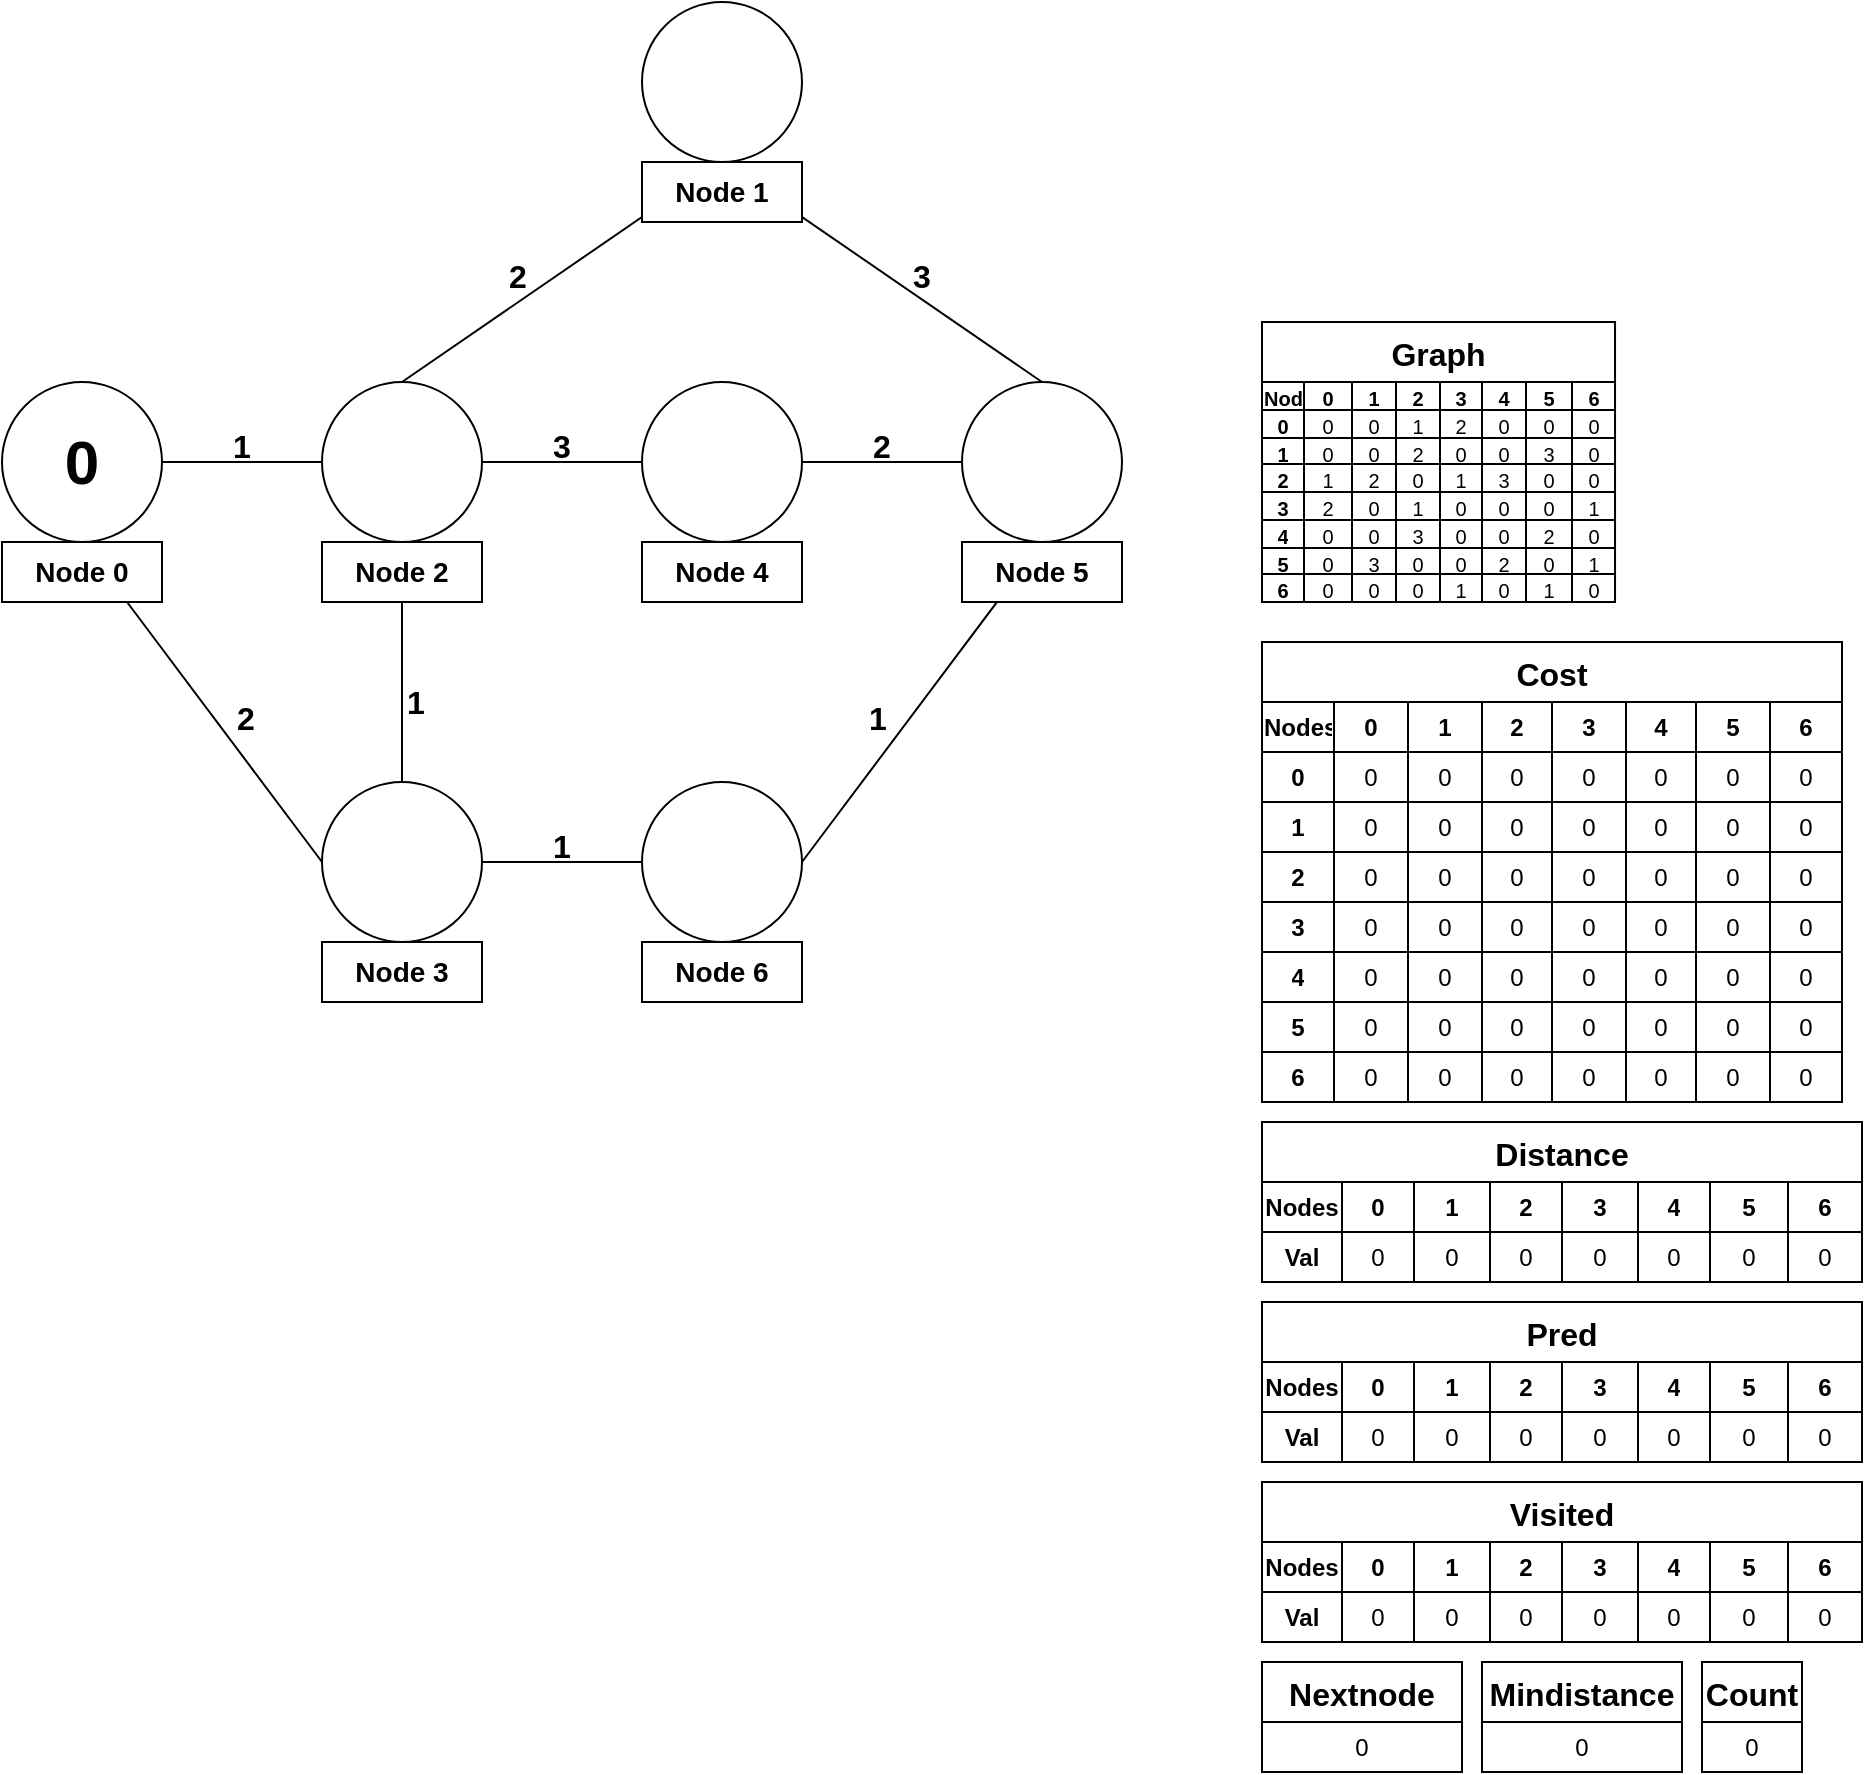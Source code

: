 <mxfile version="20.8.10" type="device"><diagram name="Page-1" id="cHealM2KpHUtzfjPddGg"><mxGraphModel dx="898" dy="1658" grid="1" gridSize="10" guides="1" tooltips="1" connect="1" arrows="1" fold="1" page="1" pageScale="1" pageWidth="850" pageHeight="1100" math="0" shadow="0"><root><mxCell id="0"/><mxCell id="1" parent="0"/><mxCell id="ZTPQIW00KhwV7YTlwBGt-42" value="" style="endArrow=none;html=1;rounded=0;entryX=0.5;entryY=1;entryDx=0;entryDy=0;exitX=0;exitY=0.5;exitDx=0;exitDy=0;" edge="1" parent="1" source="ZTPQIW00KhwV7YTlwBGt-29" target="ZTPQIW00KhwV7YTlwBGt-1"><mxGeometry width="50" height="50" relative="1" as="geometry"><mxPoint x="400" y="250" as="sourcePoint"/><mxPoint x="450" y="200" as="targetPoint"/></mxGeometry></mxCell><mxCell id="ZTPQIW00KhwV7YTlwBGt-41" value="" style="endArrow=none;html=1;rounded=0;entryX=0.5;entryY=1;entryDx=0;entryDy=0;exitX=1;exitY=0.5;exitDx=0;exitDy=0;" edge="1" parent="1" source="ZTPQIW00KhwV7YTlwBGt-26" target="ZTPQIW00KhwV7YTlwBGt-23"><mxGeometry width="50" height="50" relative="1" as="geometry"><mxPoint x="400" y="250" as="sourcePoint"/><mxPoint x="450" y="200" as="targetPoint"/></mxGeometry></mxCell><mxCell id="ZTPQIW00KhwV7YTlwBGt-40" value="" style="endArrow=none;html=1;rounded=0;entryX=0.5;entryY=1;entryDx=0;entryDy=0;" edge="1" parent="1" source="ZTPQIW00KhwV7YTlwBGt-29" target="ZTPQIW00KhwV7YTlwBGt-17"><mxGeometry width="50" height="50" relative="1" as="geometry"><mxPoint x="400" y="250" as="sourcePoint"/><mxPoint x="450" y="200" as="targetPoint"/></mxGeometry></mxCell><mxCell id="ZTPQIW00KhwV7YTlwBGt-38" value="" style="endArrow=none;html=1;rounded=0;entryX=0.5;entryY=1;entryDx=0;entryDy=0;exitX=0.5;exitY=0;exitDx=0;exitDy=0;" edge="1" parent="1" source="ZTPQIW00KhwV7YTlwBGt-23" target="ZTPQIW00KhwV7YTlwBGt-32"><mxGeometry width="50" height="50" relative="1" as="geometry"><mxPoint x="400" y="250" as="sourcePoint"/><mxPoint x="450" y="200" as="targetPoint"/></mxGeometry></mxCell><mxCell id="ZTPQIW00KhwV7YTlwBGt-37" value="" style="endArrow=none;html=1;rounded=0;entryX=0.5;entryY=1;entryDx=0;entryDy=0;exitX=0.5;exitY=0;exitDx=0;exitDy=0;" edge="1" parent="1" source="ZTPQIW00KhwV7YTlwBGt-17" target="ZTPQIW00KhwV7YTlwBGt-32"><mxGeometry width="50" height="50" relative="1" as="geometry"><mxPoint x="400" y="250" as="sourcePoint"/><mxPoint x="450" y="200" as="targetPoint"/></mxGeometry></mxCell><mxCell id="ZTPQIW00KhwV7YTlwBGt-15" value="" style="group" vertex="1" connectable="0" parent="1"><mxGeometry x="80" y="120" width="80" height="110" as="geometry"/></mxCell><mxCell id="ZTPQIW00KhwV7YTlwBGt-1" value="" style="ellipse;whiteSpace=wrap;html=1;aspect=fixed;" vertex="1" parent="ZTPQIW00KhwV7YTlwBGt-15"><mxGeometry width="80" height="80" as="geometry"/></mxCell><mxCell id="ZTPQIW00KhwV7YTlwBGt-2" value="&lt;b&gt;&lt;font style=&quot;font-size: 14px;&quot;&gt;Node 0&lt;/font&gt;&lt;/b&gt;" style="rounded=0;whiteSpace=wrap;html=1;" vertex="1" parent="ZTPQIW00KhwV7YTlwBGt-15"><mxGeometry y="80" width="80" height="30" as="geometry"/></mxCell><mxCell id="ZTPQIW00KhwV7YTlwBGt-60" value="&lt;font style=&quot;font-size: 31px;&quot;&gt;0&lt;/font&gt;" style="text;html=1;strokeColor=none;fillColor=none;align=center;verticalAlign=middle;whiteSpace=wrap;rounded=0;fontStyle=1;fontSize=16;" vertex="1" parent="ZTPQIW00KhwV7YTlwBGt-15"><mxGeometry x="10" y="25" width="60" height="30" as="geometry"/></mxCell><mxCell id="ZTPQIW00KhwV7YTlwBGt-16" value="" style="group" vertex="1" connectable="0" parent="1"><mxGeometry x="240" y="120" width="80" height="110" as="geometry"/></mxCell><mxCell id="ZTPQIW00KhwV7YTlwBGt-17" value="" style="ellipse;whiteSpace=wrap;html=1;aspect=fixed;" vertex="1" parent="ZTPQIW00KhwV7YTlwBGt-16"><mxGeometry width="80" height="80" as="geometry"/></mxCell><mxCell id="ZTPQIW00KhwV7YTlwBGt-18" value="&lt;b&gt;&lt;font style=&quot;font-size: 14px;&quot;&gt;Node 2&lt;/font&gt;&lt;/b&gt;" style="rounded=0;whiteSpace=wrap;html=1;" vertex="1" parent="ZTPQIW00KhwV7YTlwBGt-16"><mxGeometry y="80" width="80" height="30" as="geometry"/></mxCell><mxCell id="ZTPQIW00KhwV7YTlwBGt-56" value="" style="shape=image;verticalLabelPosition=bottom;labelBackgroundColor=default;verticalAlign=top;aspect=fixed;imageAspect=0;image=https://symbolsage.com/wp-content/uploads/2020/08/infinity-symbol.png;" vertex="1" parent="ZTPQIW00KhwV7YTlwBGt-16"><mxGeometry x="9.33" y="20" width="61.34" height="40" as="geometry"/></mxCell><mxCell id="ZTPQIW00KhwV7YTlwBGt-19" value="" style="group" vertex="1" connectable="0" parent="1"><mxGeometry x="400" y="120" width="80" height="110" as="geometry"/></mxCell><mxCell id="ZTPQIW00KhwV7YTlwBGt-20" value="" style="ellipse;whiteSpace=wrap;html=1;aspect=fixed;" vertex="1" parent="ZTPQIW00KhwV7YTlwBGt-19"><mxGeometry width="80" height="80" as="geometry"/></mxCell><mxCell id="ZTPQIW00KhwV7YTlwBGt-21" value="&lt;b&gt;&lt;font style=&quot;font-size: 14px;&quot;&gt;Node 4&lt;/font&gt;&lt;/b&gt;" style="rounded=0;whiteSpace=wrap;html=1;" vertex="1" parent="ZTPQIW00KhwV7YTlwBGt-19"><mxGeometry y="80" width="80" height="30" as="geometry"/></mxCell><mxCell id="ZTPQIW00KhwV7YTlwBGt-54" value="" style="shape=image;verticalLabelPosition=bottom;labelBackgroundColor=default;verticalAlign=top;aspect=fixed;imageAspect=0;image=https://symbolsage.com/wp-content/uploads/2020/08/infinity-symbol.png;" vertex="1" parent="ZTPQIW00KhwV7YTlwBGt-19"><mxGeometry x="9.33" y="20" width="61.34" height="40" as="geometry"/></mxCell><mxCell id="ZTPQIW00KhwV7YTlwBGt-22" value="" style="group" vertex="1" connectable="0" parent="1"><mxGeometry x="560" y="120" width="80" height="110" as="geometry"/></mxCell><mxCell id="ZTPQIW00KhwV7YTlwBGt-23" value="" style="ellipse;whiteSpace=wrap;html=1;aspect=fixed;" vertex="1" parent="ZTPQIW00KhwV7YTlwBGt-22"><mxGeometry width="80" height="80" as="geometry"/></mxCell><mxCell id="ZTPQIW00KhwV7YTlwBGt-24" value="&lt;b&gt;&lt;font style=&quot;font-size: 14px;&quot;&gt;Node 5&lt;/font&gt;&lt;/b&gt;" style="rounded=0;whiteSpace=wrap;html=1;" vertex="1" parent="ZTPQIW00KhwV7YTlwBGt-22"><mxGeometry y="80" width="80" height="30" as="geometry"/></mxCell><mxCell id="ZTPQIW00KhwV7YTlwBGt-55" value="" style="shape=image;verticalLabelPosition=bottom;labelBackgroundColor=default;verticalAlign=top;aspect=fixed;imageAspect=0;image=https://symbolsage.com/wp-content/uploads/2020/08/infinity-symbol.png;" vertex="1" parent="ZTPQIW00KhwV7YTlwBGt-22"><mxGeometry x="9.33" y="20" width="61.34" height="40" as="geometry"/></mxCell><mxCell id="ZTPQIW00KhwV7YTlwBGt-25" value="" style="group" vertex="1" connectable="0" parent="1"><mxGeometry x="400" y="320" width="80" height="110" as="geometry"/></mxCell><mxCell id="ZTPQIW00KhwV7YTlwBGt-26" value="" style="ellipse;whiteSpace=wrap;html=1;aspect=fixed;" vertex="1" parent="ZTPQIW00KhwV7YTlwBGt-25"><mxGeometry width="80" height="80" as="geometry"/></mxCell><mxCell id="ZTPQIW00KhwV7YTlwBGt-27" value="&lt;b&gt;&lt;font style=&quot;font-size: 14px;&quot;&gt;Node 6&lt;/font&gt;&lt;/b&gt;" style="rounded=0;whiteSpace=wrap;html=1;" vertex="1" parent="ZTPQIW00KhwV7YTlwBGt-25"><mxGeometry y="80" width="80" height="30" as="geometry"/></mxCell><mxCell id="ZTPQIW00KhwV7YTlwBGt-58" value="" style="shape=image;verticalLabelPosition=bottom;labelBackgroundColor=default;verticalAlign=top;aspect=fixed;imageAspect=0;image=https://symbolsage.com/wp-content/uploads/2020/08/infinity-symbol.png;" vertex="1" parent="ZTPQIW00KhwV7YTlwBGt-25"><mxGeometry x="9.33" y="20" width="61.34" height="40" as="geometry"/></mxCell><mxCell id="ZTPQIW00KhwV7YTlwBGt-28" value="" style="group" vertex="1" connectable="0" parent="1"><mxGeometry x="240" y="320" width="80" height="110" as="geometry"/></mxCell><mxCell id="ZTPQIW00KhwV7YTlwBGt-29" value="" style="ellipse;whiteSpace=wrap;html=1;aspect=fixed;" vertex="1" parent="ZTPQIW00KhwV7YTlwBGt-28"><mxGeometry width="80" height="80" as="geometry"/></mxCell><mxCell id="ZTPQIW00KhwV7YTlwBGt-30" value="&lt;b&gt;&lt;font style=&quot;font-size: 14px;&quot;&gt;Node 3&lt;/font&gt;&lt;/b&gt;" style="rounded=0;whiteSpace=wrap;html=1;" vertex="1" parent="ZTPQIW00KhwV7YTlwBGt-28"><mxGeometry y="80" width="80" height="30" as="geometry"/></mxCell><mxCell id="ZTPQIW00KhwV7YTlwBGt-57" value="" style="shape=image;verticalLabelPosition=bottom;labelBackgroundColor=default;verticalAlign=top;aspect=fixed;imageAspect=0;image=https://symbolsage.com/wp-content/uploads/2020/08/infinity-symbol.png;" vertex="1" parent="ZTPQIW00KhwV7YTlwBGt-28"><mxGeometry x="9.33" y="20" width="61.34" height="40" as="geometry"/></mxCell><mxCell id="ZTPQIW00KhwV7YTlwBGt-31" value="" style="group" vertex="1" connectable="0" parent="1"><mxGeometry x="400" y="-70" width="80" height="110" as="geometry"/></mxCell><mxCell id="ZTPQIW00KhwV7YTlwBGt-32" value="" style="ellipse;whiteSpace=wrap;html=1;aspect=fixed;" vertex="1" parent="ZTPQIW00KhwV7YTlwBGt-31"><mxGeometry width="80" height="80" as="geometry"/></mxCell><mxCell id="ZTPQIW00KhwV7YTlwBGt-33" value="&lt;b&gt;&lt;font style=&quot;font-size: 14px;&quot;&gt;Node 1&lt;/font&gt;&lt;/b&gt;" style="rounded=0;whiteSpace=wrap;html=1;" vertex="1" parent="ZTPQIW00KhwV7YTlwBGt-31"><mxGeometry y="80" width="80" height="30" as="geometry"/></mxCell><mxCell id="ZTPQIW00KhwV7YTlwBGt-53" value="" style="shape=image;verticalLabelPosition=bottom;labelBackgroundColor=default;verticalAlign=top;aspect=fixed;imageAspect=0;image=https://symbolsage.com/wp-content/uploads/2020/08/infinity-symbol.png;" vertex="1" parent="ZTPQIW00KhwV7YTlwBGt-31"><mxGeometry x="9.33" y="20" width="61.34" height="40" as="geometry"/></mxCell><mxCell id="ZTPQIW00KhwV7YTlwBGt-34" value="" style="endArrow=none;html=1;rounded=0;exitX=1;exitY=0.5;exitDx=0;exitDy=0;" edge="1" parent="1" source="ZTPQIW00KhwV7YTlwBGt-1" target="ZTPQIW00KhwV7YTlwBGt-17"><mxGeometry width="50" height="50" relative="1" as="geometry"><mxPoint x="400" y="250" as="sourcePoint"/><mxPoint x="450" y="200" as="targetPoint"/></mxGeometry></mxCell><mxCell id="ZTPQIW00KhwV7YTlwBGt-35" value="" style="endArrow=none;html=1;rounded=0;exitX=1;exitY=0.5;exitDx=0;exitDy=0;entryX=0;entryY=0.5;entryDx=0;entryDy=0;" edge="1" parent="1" source="ZTPQIW00KhwV7YTlwBGt-17" target="ZTPQIW00KhwV7YTlwBGt-20"><mxGeometry width="50" height="50" relative="1" as="geometry"><mxPoint x="400" y="250" as="sourcePoint"/><mxPoint x="450" y="200" as="targetPoint"/></mxGeometry></mxCell><mxCell id="ZTPQIW00KhwV7YTlwBGt-36" value="" style="endArrow=none;html=1;rounded=0;entryX=0;entryY=0.5;entryDx=0;entryDy=0;" edge="1" parent="1" source="ZTPQIW00KhwV7YTlwBGt-20" target="ZTPQIW00KhwV7YTlwBGt-23"><mxGeometry width="50" height="50" relative="1" as="geometry"><mxPoint x="400" y="250" as="sourcePoint"/><mxPoint x="450" y="200" as="targetPoint"/></mxGeometry></mxCell><mxCell id="ZTPQIW00KhwV7YTlwBGt-39" value="" style="endArrow=none;html=1;rounded=0;exitX=1;exitY=0.5;exitDx=0;exitDy=0;" edge="1" parent="1" source="ZTPQIW00KhwV7YTlwBGt-29" target="ZTPQIW00KhwV7YTlwBGt-26"><mxGeometry width="50" height="50" relative="1" as="geometry"><mxPoint x="400" y="250" as="sourcePoint"/><mxPoint x="450" y="200" as="targetPoint"/></mxGeometry></mxCell><mxCell id="ZTPQIW00KhwV7YTlwBGt-43" value="1" style="text;html=1;strokeColor=none;fillColor=none;align=center;verticalAlign=middle;whiteSpace=wrap;rounded=0;fontStyle=1;fontSize=16;" vertex="1" parent="1"><mxGeometry x="170" y="137" width="60" height="30" as="geometry"/></mxCell><mxCell id="ZTPQIW00KhwV7YTlwBGt-44" value="3" style="text;html=1;strokeColor=none;fillColor=none;align=center;verticalAlign=middle;whiteSpace=wrap;rounded=0;fontStyle=1;fontSize=16;" vertex="1" parent="1"><mxGeometry x="330" y="137" width="60" height="30" as="geometry"/></mxCell><mxCell id="ZTPQIW00KhwV7YTlwBGt-45" value="2" style="text;html=1;strokeColor=none;fillColor=none;align=center;verticalAlign=middle;whiteSpace=wrap;rounded=0;fontStyle=1;fontSize=16;" vertex="1" parent="1"><mxGeometry x="490" y="137" width="60" height="30" as="geometry"/></mxCell><mxCell id="ZTPQIW00KhwV7YTlwBGt-46" value="1" style="text;html=1;strokeColor=none;fillColor=none;align=center;verticalAlign=middle;whiteSpace=wrap;rounded=0;fontStyle=1;fontSize=16;" vertex="1" parent="1"><mxGeometry x="330" y="337" width="60" height="30" as="geometry"/></mxCell><mxCell id="ZTPQIW00KhwV7YTlwBGt-47" value="1" style="text;html=1;strokeColor=none;fillColor=none;align=center;verticalAlign=middle;whiteSpace=wrap;rounded=0;fontStyle=1;fontSize=16;" vertex="1" parent="1"><mxGeometry x="257" y="265" width="60" height="30" as="geometry"/></mxCell><mxCell id="ZTPQIW00KhwV7YTlwBGt-48" value="2" style="text;html=1;strokeColor=none;fillColor=none;align=center;verticalAlign=middle;whiteSpace=wrap;rounded=0;fontStyle=1;fontSize=16;" vertex="1" parent="1"><mxGeometry x="172" y="273" width="60" height="30" as="geometry"/></mxCell><mxCell id="ZTPQIW00KhwV7YTlwBGt-49" value="1" style="text;html=1;strokeColor=none;fillColor=none;align=center;verticalAlign=middle;whiteSpace=wrap;rounded=0;fontStyle=1;fontSize=16;" vertex="1" parent="1"><mxGeometry x="488" y="273" width="60" height="30" as="geometry"/></mxCell><mxCell id="ZTPQIW00KhwV7YTlwBGt-50" value="2" style="text;html=1;strokeColor=none;fillColor=none;align=center;verticalAlign=middle;whiteSpace=wrap;rounded=0;fontStyle=1;fontSize=16;" vertex="1" parent="1"><mxGeometry x="308" y="52" width="60" height="30" as="geometry"/></mxCell><mxCell id="ZTPQIW00KhwV7YTlwBGt-51" value="3" style="text;html=1;strokeColor=none;fillColor=none;align=center;verticalAlign=middle;whiteSpace=wrap;rounded=0;fontStyle=1;fontSize=16;" vertex="1" parent="1"><mxGeometry x="510" y="52" width="60" height="30" as="geometry"/></mxCell><mxCell id="ZTPQIW00KhwV7YTlwBGt-171" value="Graph" style="shape=table;startSize=30;container=1;collapsible=0;childLayout=tableLayout;strokeColor=default;fontSize=16;fontStyle=1" vertex="1" parent="1"><mxGeometry x="710" y="90" width="176.52" height="140" as="geometry"/></mxCell><mxCell id="ZTPQIW00KhwV7YTlwBGt-172" value="" style="shape=tableRow;horizontal=0;startSize=0;swimlaneHead=0;swimlaneBody=0;strokeColor=inherit;top=0;left=0;bottom=0;right=0;collapsible=0;dropTarget=0;fillColor=none;points=[[0,0.5],[1,0.5]];portConstraint=eastwest;fontSize=10;" vertex="1" parent="ZTPQIW00KhwV7YTlwBGt-171"><mxGeometry y="30" width="176.52" height="14" as="geometry"/></mxCell><mxCell id="ZTPQIW00KhwV7YTlwBGt-173" value="Nodes" style="shape=partialRectangle;html=1;whiteSpace=wrap;connectable=0;strokeColor=inherit;overflow=hidden;fillColor=none;top=0;left=0;bottom=0;right=0;pointerEvents=1;fontSize=10;fontStyle=1" vertex="1" parent="ZTPQIW00KhwV7YTlwBGt-172"><mxGeometry width="21" height="14" as="geometry"><mxRectangle width="21" height="14" as="alternateBounds"/></mxGeometry></mxCell><mxCell id="ZTPQIW00KhwV7YTlwBGt-174" value="0" style="shape=partialRectangle;html=1;whiteSpace=wrap;connectable=0;strokeColor=inherit;overflow=hidden;fillColor=none;top=0;left=0;bottom=0;right=0;pointerEvents=1;fontSize=10;fontStyle=1" vertex="1" parent="ZTPQIW00KhwV7YTlwBGt-172"><mxGeometry x="21" width="24" height="14" as="geometry"><mxRectangle width="24" height="14" as="alternateBounds"/></mxGeometry></mxCell><mxCell id="ZTPQIW00KhwV7YTlwBGt-175" value="1" style="shape=partialRectangle;html=1;whiteSpace=wrap;connectable=0;strokeColor=inherit;overflow=hidden;fillColor=none;top=0;left=0;bottom=0;right=0;pointerEvents=1;fontSize=10;fontStyle=1" vertex="1" parent="ZTPQIW00KhwV7YTlwBGt-172"><mxGeometry x="45" width="22" height="14" as="geometry"><mxRectangle width="22" height="14" as="alternateBounds"/></mxGeometry></mxCell><mxCell id="ZTPQIW00KhwV7YTlwBGt-200" value="2" style="shape=partialRectangle;html=1;whiteSpace=wrap;connectable=0;strokeColor=inherit;overflow=hidden;fillColor=none;top=0;left=0;bottom=0;right=0;pointerEvents=1;fontSize=10;fontStyle=1" vertex="1" parent="ZTPQIW00KhwV7YTlwBGt-172"><mxGeometry x="67" width="22" height="14" as="geometry"><mxRectangle width="22" height="14" as="alternateBounds"/></mxGeometry></mxCell><mxCell id="ZTPQIW00KhwV7YTlwBGt-222" value="3" style="shape=partialRectangle;html=1;whiteSpace=wrap;connectable=0;strokeColor=inherit;overflow=hidden;fillColor=none;top=0;left=0;bottom=0;right=0;pointerEvents=1;fontSize=10;fontStyle=1" vertex="1" parent="ZTPQIW00KhwV7YTlwBGt-172"><mxGeometry x="89" width="21" height="14" as="geometry"><mxRectangle width="21" height="14" as="alternateBounds"/></mxGeometry></mxCell><mxCell id="ZTPQIW00KhwV7YTlwBGt-230" value="4" style="shape=partialRectangle;html=1;whiteSpace=wrap;connectable=0;strokeColor=inherit;overflow=hidden;fillColor=none;top=0;left=0;bottom=0;right=0;pointerEvents=1;fontSize=10;fontStyle=1" vertex="1" parent="ZTPQIW00KhwV7YTlwBGt-172"><mxGeometry x="110" width="22" height="14" as="geometry"><mxRectangle width="22" height="14" as="alternateBounds"/></mxGeometry></mxCell><mxCell id="ZTPQIW00KhwV7YTlwBGt-238" value="5" style="shape=partialRectangle;html=1;whiteSpace=wrap;connectable=0;strokeColor=inherit;overflow=hidden;fillColor=none;top=0;left=0;bottom=0;right=0;pointerEvents=1;fontSize=10;fontStyle=1" vertex="1" parent="ZTPQIW00KhwV7YTlwBGt-172"><mxGeometry x="132" width="23" height="14" as="geometry"><mxRectangle width="23" height="14" as="alternateBounds"/></mxGeometry></mxCell><mxCell id="ZTPQIW00KhwV7YTlwBGt-246" value="6" style="shape=partialRectangle;html=1;whiteSpace=wrap;connectable=0;strokeColor=inherit;overflow=hidden;fillColor=none;top=0;left=0;bottom=0;right=0;pointerEvents=1;fontSize=10;fontStyle=1" vertex="1" parent="ZTPQIW00KhwV7YTlwBGt-172"><mxGeometry x="155" width="22" height="14" as="geometry"><mxRectangle width="22" height="14" as="alternateBounds"/></mxGeometry></mxCell><mxCell id="ZTPQIW00KhwV7YTlwBGt-196" style="shape=tableRow;horizontal=0;startSize=0;swimlaneHead=0;swimlaneBody=0;strokeColor=inherit;top=0;left=0;bottom=0;right=0;collapsible=0;dropTarget=0;fillColor=none;points=[[0,0.5],[1,0.5]];portConstraint=eastwest;fontSize=10;" vertex="1" parent="ZTPQIW00KhwV7YTlwBGt-171"><mxGeometry y="44" width="176.52" height="14" as="geometry"/></mxCell><mxCell id="ZTPQIW00KhwV7YTlwBGt-197" value="0" style="shape=partialRectangle;html=1;whiteSpace=wrap;connectable=0;strokeColor=inherit;overflow=hidden;fillColor=none;top=0;left=0;bottom=0;right=0;pointerEvents=1;fontSize=10;fontStyle=1" vertex="1" parent="ZTPQIW00KhwV7YTlwBGt-196"><mxGeometry width="21" height="14" as="geometry"><mxRectangle width="21" height="14" as="alternateBounds"/></mxGeometry></mxCell><mxCell id="ZTPQIW00KhwV7YTlwBGt-198" value="0" style="shape=partialRectangle;html=1;whiteSpace=wrap;connectable=0;strokeColor=inherit;overflow=hidden;fillColor=none;top=0;left=0;bottom=0;right=0;pointerEvents=1;fontSize=10;" vertex="1" parent="ZTPQIW00KhwV7YTlwBGt-196"><mxGeometry x="21" width="24" height="14" as="geometry"><mxRectangle width="24" height="14" as="alternateBounds"/></mxGeometry></mxCell><mxCell id="ZTPQIW00KhwV7YTlwBGt-199" value="0" style="shape=partialRectangle;html=1;whiteSpace=wrap;connectable=0;strokeColor=inherit;overflow=hidden;fillColor=none;top=0;left=0;bottom=0;right=0;pointerEvents=1;fontSize=10;" vertex="1" parent="ZTPQIW00KhwV7YTlwBGt-196"><mxGeometry x="45" width="22" height="14" as="geometry"><mxRectangle width="22" height="14" as="alternateBounds"/></mxGeometry></mxCell><mxCell id="ZTPQIW00KhwV7YTlwBGt-201" value="1" style="shape=partialRectangle;html=1;whiteSpace=wrap;connectable=0;strokeColor=inherit;overflow=hidden;fillColor=none;top=0;left=0;bottom=0;right=0;pointerEvents=1;fontSize=10;" vertex="1" parent="ZTPQIW00KhwV7YTlwBGt-196"><mxGeometry x="67" width="22" height="14" as="geometry"><mxRectangle width="22" height="14" as="alternateBounds"/></mxGeometry></mxCell><mxCell id="ZTPQIW00KhwV7YTlwBGt-223" value="2" style="shape=partialRectangle;html=1;whiteSpace=wrap;connectable=0;strokeColor=inherit;overflow=hidden;fillColor=none;top=0;left=0;bottom=0;right=0;pointerEvents=1;fontSize=10;" vertex="1" parent="ZTPQIW00KhwV7YTlwBGt-196"><mxGeometry x="89" width="21" height="14" as="geometry"><mxRectangle width="21" height="14" as="alternateBounds"/></mxGeometry></mxCell><mxCell id="ZTPQIW00KhwV7YTlwBGt-231" value="0" style="shape=partialRectangle;html=1;whiteSpace=wrap;connectable=0;strokeColor=inherit;overflow=hidden;fillColor=none;top=0;left=0;bottom=0;right=0;pointerEvents=1;fontSize=10;" vertex="1" parent="ZTPQIW00KhwV7YTlwBGt-196"><mxGeometry x="110" width="22" height="14" as="geometry"><mxRectangle width="22" height="14" as="alternateBounds"/></mxGeometry></mxCell><mxCell id="ZTPQIW00KhwV7YTlwBGt-239" value="0" style="shape=partialRectangle;html=1;whiteSpace=wrap;connectable=0;strokeColor=inherit;overflow=hidden;fillColor=none;top=0;left=0;bottom=0;right=0;pointerEvents=1;fontSize=10;" vertex="1" parent="ZTPQIW00KhwV7YTlwBGt-196"><mxGeometry x="132" width="23" height="14" as="geometry"><mxRectangle width="23" height="14" as="alternateBounds"/></mxGeometry></mxCell><mxCell id="ZTPQIW00KhwV7YTlwBGt-247" value="0" style="shape=partialRectangle;html=1;whiteSpace=wrap;connectable=0;strokeColor=inherit;overflow=hidden;fillColor=none;top=0;left=0;bottom=0;right=0;pointerEvents=1;fontSize=10;" vertex="1" parent="ZTPQIW00KhwV7YTlwBGt-196"><mxGeometry x="155" width="22" height="14" as="geometry"><mxRectangle width="22" height="14" as="alternateBounds"/></mxGeometry></mxCell><mxCell id="ZTPQIW00KhwV7YTlwBGt-192" style="shape=tableRow;horizontal=0;startSize=0;swimlaneHead=0;swimlaneBody=0;strokeColor=inherit;top=0;left=0;bottom=0;right=0;collapsible=0;dropTarget=0;fillColor=none;points=[[0,0.5],[1,0.5]];portConstraint=eastwest;fontSize=10;" vertex="1" parent="ZTPQIW00KhwV7YTlwBGt-171"><mxGeometry y="58" width="176.52" height="13" as="geometry"/></mxCell><mxCell id="ZTPQIW00KhwV7YTlwBGt-193" value="1" style="shape=partialRectangle;html=1;whiteSpace=wrap;connectable=0;strokeColor=inherit;overflow=hidden;fillColor=none;top=0;left=0;bottom=0;right=0;pointerEvents=1;fontSize=10;fontStyle=1" vertex="1" parent="ZTPQIW00KhwV7YTlwBGt-192"><mxGeometry width="21" height="13" as="geometry"><mxRectangle width="21" height="13" as="alternateBounds"/></mxGeometry></mxCell><mxCell id="ZTPQIW00KhwV7YTlwBGt-194" value="0" style="shape=partialRectangle;html=1;whiteSpace=wrap;connectable=0;strokeColor=inherit;overflow=hidden;fillColor=none;top=0;left=0;bottom=0;right=0;pointerEvents=1;fontSize=10;" vertex="1" parent="ZTPQIW00KhwV7YTlwBGt-192"><mxGeometry x="21" width="24" height="13" as="geometry"><mxRectangle width="24" height="13" as="alternateBounds"/></mxGeometry></mxCell><mxCell id="ZTPQIW00KhwV7YTlwBGt-195" value="0" style="shape=partialRectangle;html=1;whiteSpace=wrap;connectable=0;strokeColor=inherit;overflow=hidden;fillColor=none;top=0;left=0;bottom=0;right=0;pointerEvents=1;fontSize=10;" vertex="1" parent="ZTPQIW00KhwV7YTlwBGt-192"><mxGeometry x="45" width="22" height="13" as="geometry"><mxRectangle width="22" height="13" as="alternateBounds"/></mxGeometry></mxCell><mxCell id="ZTPQIW00KhwV7YTlwBGt-202" value="2" style="shape=partialRectangle;html=1;whiteSpace=wrap;connectable=0;strokeColor=inherit;overflow=hidden;fillColor=none;top=0;left=0;bottom=0;right=0;pointerEvents=1;fontSize=10;" vertex="1" parent="ZTPQIW00KhwV7YTlwBGt-192"><mxGeometry x="67" width="22" height="13" as="geometry"><mxRectangle width="22" height="13" as="alternateBounds"/></mxGeometry></mxCell><mxCell id="ZTPQIW00KhwV7YTlwBGt-224" value="0" style="shape=partialRectangle;html=1;whiteSpace=wrap;connectable=0;strokeColor=inherit;overflow=hidden;fillColor=none;top=0;left=0;bottom=0;right=0;pointerEvents=1;fontSize=10;" vertex="1" parent="ZTPQIW00KhwV7YTlwBGt-192"><mxGeometry x="89" width="21" height="13" as="geometry"><mxRectangle width="21" height="13" as="alternateBounds"/></mxGeometry></mxCell><mxCell id="ZTPQIW00KhwV7YTlwBGt-232" value="0" style="shape=partialRectangle;html=1;whiteSpace=wrap;connectable=0;strokeColor=inherit;overflow=hidden;fillColor=none;top=0;left=0;bottom=0;right=0;pointerEvents=1;fontSize=10;" vertex="1" parent="ZTPQIW00KhwV7YTlwBGt-192"><mxGeometry x="110" width="22" height="13" as="geometry"><mxRectangle width="22" height="13" as="alternateBounds"/></mxGeometry></mxCell><mxCell id="ZTPQIW00KhwV7YTlwBGt-240" value="3" style="shape=partialRectangle;html=1;whiteSpace=wrap;connectable=0;strokeColor=inherit;overflow=hidden;fillColor=none;top=0;left=0;bottom=0;right=0;pointerEvents=1;fontSize=10;" vertex="1" parent="ZTPQIW00KhwV7YTlwBGt-192"><mxGeometry x="132" width="23" height="13" as="geometry"><mxRectangle width="23" height="13" as="alternateBounds"/></mxGeometry></mxCell><mxCell id="ZTPQIW00KhwV7YTlwBGt-248" value="0" style="shape=partialRectangle;html=1;whiteSpace=wrap;connectable=0;strokeColor=inherit;overflow=hidden;fillColor=none;top=0;left=0;bottom=0;right=0;pointerEvents=1;fontSize=10;" vertex="1" parent="ZTPQIW00KhwV7YTlwBGt-192"><mxGeometry x="155" width="22" height="13" as="geometry"><mxRectangle width="22" height="13" as="alternateBounds"/></mxGeometry></mxCell><mxCell id="ZTPQIW00KhwV7YTlwBGt-188" style="shape=tableRow;horizontal=0;startSize=0;swimlaneHead=0;swimlaneBody=0;strokeColor=inherit;top=0;left=0;bottom=0;right=0;collapsible=0;dropTarget=0;fillColor=none;points=[[0,0.5],[1,0.5]];portConstraint=eastwest;fontSize=10;" vertex="1" parent="ZTPQIW00KhwV7YTlwBGt-171"><mxGeometry y="71" width="176.52" height="14" as="geometry"/></mxCell><mxCell id="ZTPQIW00KhwV7YTlwBGt-189" value="2" style="shape=partialRectangle;html=1;whiteSpace=wrap;connectable=0;strokeColor=inherit;overflow=hidden;fillColor=none;top=0;left=0;bottom=0;right=0;pointerEvents=1;fontSize=10;fontStyle=1" vertex="1" parent="ZTPQIW00KhwV7YTlwBGt-188"><mxGeometry width="21" height="14" as="geometry"><mxRectangle width="21" height="14" as="alternateBounds"/></mxGeometry></mxCell><mxCell id="ZTPQIW00KhwV7YTlwBGt-190" value="1" style="shape=partialRectangle;html=1;whiteSpace=wrap;connectable=0;strokeColor=inherit;overflow=hidden;fillColor=none;top=0;left=0;bottom=0;right=0;pointerEvents=1;fontSize=10;" vertex="1" parent="ZTPQIW00KhwV7YTlwBGt-188"><mxGeometry x="21" width="24" height="14" as="geometry"><mxRectangle width="24" height="14" as="alternateBounds"/></mxGeometry></mxCell><mxCell id="ZTPQIW00KhwV7YTlwBGt-191" value="2" style="shape=partialRectangle;html=1;whiteSpace=wrap;connectable=0;strokeColor=inherit;overflow=hidden;fillColor=none;top=0;left=0;bottom=0;right=0;pointerEvents=1;fontSize=10;" vertex="1" parent="ZTPQIW00KhwV7YTlwBGt-188"><mxGeometry x="45" width="22" height="14" as="geometry"><mxRectangle width="22" height="14" as="alternateBounds"/></mxGeometry></mxCell><mxCell id="ZTPQIW00KhwV7YTlwBGt-203" value="0" style="shape=partialRectangle;html=1;whiteSpace=wrap;connectable=0;strokeColor=inherit;overflow=hidden;fillColor=none;top=0;left=0;bottom=0;right=0;pointerEvents=1;fontSize=10;" vertex="1" parent="ZTPQIW00KhwV7YTlwBGt-188"><mxGeometry x="67" width="22" height="14" as="geometry"><mxRectangle width="22" height="14" as="alternateBounds"/></mxGeometry></mxCell><mxCell id="ZTPQIW00KhwV7YTlwBGt-225" value="1" style="shape=partialRectangle;html=1;whiteSpace=wrap;connectable=0;strokeColor=inherit;overflow=hidden;fillColor=none;top=0;left=0;bottom=0;right=0;pointerEvents=1;fontSize=10;" vertex="1" parent="ZTPQIW00KhwV7YTlwBGt-188"><mxGeometry x="89" width="21" height="14" as="geometry"><mxRectangle width="21" height="14" as="alternateBounds"/></mxGeometry></mxCell><mxCell id="ZTPQIW00KhwV7YTlwBGt-233" value="3" style="shape=partialRectangle;html=1;whiteSpace=wrap;connectable=0;strokeColor=inherit;overflow=hidden;fillColor=none;top=0;left=0;bottom=0;right=0;pointerEvents=1;fontSize=10;" vertex="1" parent="ZTPQIW00KhwV7YTlwBGt-188"><mxGeometry x="110" width="22" height="14" as="geometry"><mxRectangle width="22" height="14" as="alternateBounds"/></mxGeometry></mxCell><mxCell id="ZTPQIW00KhwV7YTlwBGt-241" value="0" style="shape=partialRectangle;html=1;whiteSpace=wrap;connectable=0;strokeColor=inherit;overflow=hidden;fillColor=none;top=0;left=0;bottom=0;right=0;pointerEvents=1;fontSize=10;" vertex="1" parent="ZTPQIW00KhwV7YTlwBGt-188"><mxGeometry x="132" width="23" height="14" as="geometry"><mxRectangle width="23" height="14" as="alternateBounds"/></mxGeometry></mxCell><mxCell id="ZTPQIW00KhwV7YTlwBGt-249" value="0" style="shape=partialRectangle;html=1;whiteSpace=wrap;connectable=0;strokeColor=inherit;overflow=hidden;fillColor=none;top=0;left=0;bottom=0;right=0;pointerEvents=1;fontSize=10;" vertex="1" parent="ZTPQIW00KhwV7YTlwBGt-188"><mxGeometry x="155" width="22" height="14" as="geometry"><mxRectangle width="22" height="14" as="alternateBounds"/></mxGeometry></mxCell><mxCell id="ZTPQIW00KhwV7YTlwBGt-184" style="shape=tableRow;horizontal=0;startSize=0;swimlaneHead=0;swimlaneBody=0;strokeColor=inherit;top=0;left=0;bottom=0;right=0;collapsible=0;dropTarget=0;fillColor=none;points=[[0,0.5],[1,0.5]];portConstraint=eastwest;fontSize=10;" vertex="1" parent="ZTPQIW00KhwV7YTlwBGt-171"><mxGeometry y="85" width="176.52" height="14" as="geometry"/></mxCell><mxCell id="ZTPQIW00KhwV7YTlwBGt-185" value="3" style="shape=partialRectangle;html=1;whiteSpace=wrap;connectable=0;strokeColor=inherit;overflow=hidden;fillColor=none;top=0;left=0;bottom=0;right=0;pointerEvents=1;fontSize=10;fontStyle=1" vertex="1" parent="ZTPQIW00KhwV7YTlwBGt-184"><mxGeometry width="21" height="14" as="geometry"><mxRectangle width="21" height="14" as="alternateBounds"/></mxGeometry></mxCell><mxCell id="ZTPQIW00KhwV7YTlwBGt-186" value="2" style="shape=partialRectangle;html=1;whiteSpace=wrap;connectable=0;strokeColor=inherit;overflow=hidden;fillColor=none;top=0;left=0;bottom=0;right=0;pointerEvents=1;fontSize=10;" vertex="1" parent="ZTPQIW00KhwV7YTlwBGt-184"><mxGeometry x="21" width="24" height="14" as="geometry"><mxRectangle width="24" height="14" as="alternateBounds"/></mxGeometry></mxCell><mxCell id="ZTPQIW00KhwV7YTlwBGt-187" value="0" style="shape=partialRectangle;html=1;whiteSpace=wrap;connectable=0;strokeColor=inherit;overflow=hidden;fillColor=none;top=0;left=0;bottom=0;right=0;pointerEvents=1;fontSize=10;" vertex="1" parent="ZTPQIW00KhwV7YTlwBGt-184"><mxGeometry x="45" width="22" height="14" as="geometry"><mxRectangle width="22" height="14" as="alternateBounds"/></mxGeometry></mxCell><mxCell id="ZTPQIW00KhwV7YTlwBGt-204" value="1" style="shape=partialRectangle;html=1;whiteSpace=wrap;connectable=0;strokeColor=inherit;overflow=hidden;fillColor=none;top=0;left=0;bottom=0;right=0;pointerEvents=1;fontSize=10;" vertex="1" parent="ZTPQIW00KhwV7YTlwBGt-184"><mxGeometry x="67" width="22" height="14" as="geometry"><mxRectangle width="22" height="14" as="alternateBounds"/></mxGeometry></mxCell><mxCell id="ZTPQIW00KhwV7YTlwBGt-226" value="0" style="shape=partialRectangle;html=1;whiteSpace=wrap;connectable=0;strokeColor=inherit;overflow=hidden;fillColor=none;top=0;left=0;bottom=0;right=0;pointerEvents=1;fontSize=10;" vertex="1" parent="ZTPQIW00KhwV7YTlwBGt-184"><mxGeometry x="89" width="21" height="14" as="geometry"><mxRectangle width="21" height="14" as="alternateBounds"/></mxGeometry></mxCell><mxCell id="ZTPQIW00KhwV7YTlwBGt-234" value="0" style="shape=partialRectangle;html=1;whiteSpace=wrap;connectable=0;strokeColor=inherit;overflow=hidden;fillColor=none;top=0;left=0;bottom=0;right=0;pointerEvents=1;fontSize=10;" vertex="1" parent="ZTPQIW00KhwV7YTlwBGt-184"><mxGeometry x="110" width="22" height="14" as="geometry"><mxRectangle width="22" height="14" as="alternateBounds"/></mxGeometry></mxCell><mxCell id="ZTPQIW00KhwV7YTlwBGt-242" value="0" style="shape=partialRectangle;html=1;whiteSpace=wrap;connectable=0;strokeColor=inherit;overflow=hidden;fillColor=none;top=0;left=0;bottom=0;right=0;pointerEvents=1;fontSize=10;" vertex="1" parent="ZTPQIW00KhwV7YTlwBGt-184"><mxGeometry x="132" width="23" height="14" as="geometry"><mxRectangle width="23" height="14" as="alternateBounds"/></mxGeometry></mxCell><mxCell id="ZTPQIW00KhwV7YTlwBGt-250" value="1" style="shape=partialRectangle;html=1;whiteSpace=wrap;connectable=0;strokeColor=inherit;overflow=hidden;fillColor=none;top=0;left=0;bottom=0;right=0;pointerEvents=1;fontSize=10;" vertex="1" parent="ZTPQIW00KhwV7YTlwBGt-184"><mxGeometry x="155" width="22" height="14" as="geometry"><mxRectangle width="22" height="14" as="alternateBounds"/></mxGeometry></mxCell><mxCell id="ZTPQIW00KhwV7YTlwBGt-176" value="" style="shape=tableRow;horizontal=0;startSize=0;swimlaneHead=0;swimlaneBody=0;strokeColor=inherit;top=0;left=0;bottom=0;right=0;collapsible=0;dropTarget=0;fillColor=none;points=[[0,0.5],[1,0.5]];portConstraint=eastwest;fontSize=10;" vertex="1" parent="ZTPQIW00KhwV7YTlwBGt-171"><mxGeometry y="99" width="176.52" height="14" as="geometry"/></mxCell><mxCell id="ZTPQIW00KhwV7YTlwBGt-177" value="4" style="shape=partialRectangle;html=1;whiteSpace=wrap;connectable=0;strokeColor=inherit;overflow=hidden;fillColor=none;top=0;left=0;bottom=0;right=0;pointerEvents=1;fontSize=10;fontStyle=1" vertex="1" parent="ZTPQIW00KhwV7YTlwBGt-176"><mxGeometry width="21" height="14" as="geometry"><mxRectangle width="21" height="14" as="alternateBounds"/></mxGeometry></mxCell><mxCell id="ZTPQIW00KhwV7YTlwBGt-178" value="0" style="shape=partialRectangle;html=1;whiteSpace=wrap;connectable=0;strokeColor=inherit;overflow=hidden;fillColor=none;top=0;left=0;bottom=0;right=0;pointerEvents=1;fontSize=10;" vertex="1" parent="ZTPQIW00KhwV7YTlwBGt-176"><mxGeometry x="21" width="24" height="14" as="geometry"><mxRectangle width="24" height="14" as="alternateBounds"/></mxGeometry></mxCell><mxCell id="ZTPQIW00KhwV7YTlwBGt-179" value="0" style="shape=partialRectangle;html=1;whiteSpace=wrap;connectable=0;strokeColor=inherit;overflow=hidden;fillColor=none;top=0;left=0;bottom=0;right=0;pointerEvents=1;fontSize=10;" vertex="1" parent="ZTPQIW00KhwV7YTlwBGt-176"><mxGeometry x="45" width="22" height="14" as="geometry"><mxRectangle width="22" height="14" as="alternateBounds"/></mxGeometry></mxCell><mxCell id="ZTPQIW00KhwV7YTlwBGt-205" value="3" style="shape=partialRectangle;html=1;whiteSpace=wrap;connectable=0;strokeColor=inherit;overflow=hidden;fillColor=none;top=0;left=0;bottom=0;right=0;pointerEvents=1;fontSize=10;" vertex="1" parent="ZTPQIW00KhwV7YTlwBGt-176"><mxGeometry x="67" width="22" height="14" as="geometry"><mxRectangle width="22" height="14" as="alternateBounds"/></mxGeometry></mxCell><mxCell id="ZTPQIW00KhwV7YTlwBGt-227" value="0" style="shape=partialRectangle;html=1;whiteSpace=wrap;connectable=0;strokeColor=inherit;overflow=hidden;fillColor=none;top=0;left=0;bottom=0;right=0;pointerEvents=1;fontSize=10;" vertex="1" parent="ZTPQIW00KhwV7YTlwBGt-176"><mxGeometry x="89" width="21" height="14" as="geometry"><mxRectangle width="21" height="14" as="alternateBounds"/></mxGeometry></mxCell><mxCell id="ZTPQIW00KhwV7YTlwBGt-235" value="0" style="shape=partialRectangle;html=1;whiteSpace=wrap;connectable=0;strokeColor=inherit;overflow=hidden;fillColor=none;top=0;left=0;bottom=0;right=0;pointerEvents=1;fontSize=10;" vertex="1" parent="ZTPQIW00KhwV7YTlwBGt-176"><mxGeometry x="110" width="22" height="14" as="geometry"><mxRectangle width="22" height="14" as="alternateBounds"/></mxGeometry></mxCell><mxCell id="ZTPQIW00KhwV7YTlwBGt-243" value="2" style="shape=partialRectangle;html=1;whiteSpace=wrap;connectable=0;strokeColor=inherit;overflow=hidden;fillColor=none;top=0;left=0;bottom=0;right=0;pointerEvents=1;fontSize=10;" vertex="1" parent="ZTPQIW00KhwV7YTlwBGt-176"><mxGeometry x="132" width="23" height="14" as="geometry"><mxRectangle width="23" height="14" as="alternateBounds"/></mxGeometry></mxCell><mxCell id="ZTPQIW00KhwV7YTlwBGt-251" value="0" style="shape=partialRectangle;html=1;whiteSpace=wrap;connectable=0;strokeColor=inherit;overflow=hidden;fillColor=none;top=0;left=0;bottom=0;right=0;pointerEvents=1;fontSize=10;" vertex="1" parent="ZTPQIW00KhwV7YTlwBGt-176"><mxGeometry x="155" width="22" height="14" as="geometry"><mxRectangle width="22" height="14" as="alternateBounds"/></mxGeometry></mxCell><mxCell id="ZTPQIW00KhwV7YTlwBGt-262" value="" style="shape=tableRow;horizontal=0;startSize=0;swimlaneHead=0;swimlaneBody=0;strokeColor=inherit;top=0;left=0;bottom=0;right=0;collapsible=0;dropTarget=0;fillColor=none;points=[[0,0.5],[1,0.5]];portConstraint=eastwest;fontSize=10;" vertex="1" parent="ZTPQIW00KhwV7YTlwBGt-171"><mxGeometry y="113" width="176.52" height="13" as="geometry"/></mxCell><mxCell id="ZTPQIW00KhwV7YTlwBGt-263" value="5" style="shape=partialRectangle;html=1;whiteSpace=wrap;connectable=0;strokeColor=inherit;overflow=hidden;fillColor=none;top=0;left=0;bottom=0;right=0;pointerEvents=1;fontSize=10;fontStyle=1" vertex="1" parent="ZTPQIW00KhwV7YTlwBGt-262"><mxGeometry width="21" height="13" as="geometry"><mxRectangle width="21" height="13" as="alternateBounds"/></mxGeometry></mxCell><mxCell id="ZTPQIW00KhwV7YTlwBGt-264" value="0" style="shape=partialRectangle;html=1;whiteSpace=wrap;connectable=0;strokeColor=inherit;overflow=hidden;fillColor=none;top=0;left=0;bottom=0;right=0;pointerEvents=1;fontSize=10;" vertex="1" parent="ZTPQIW00KhwV7YTlwBGt-262"><mxGeometry x="21" width="24" height="13" as="geometry"><mxRectangle width="24" height="13" as="alternateBounds"/></mxGeometry></mxCell><mxCell id="ZTPQIW00KhwV7YTlwBGt-265" value="3" style="shape=partialRectangle;html=1;whiteSpace=wrap;connectable=0;strokeColor=inherit;overflow=hidden;fillColor=none;top=0;left=0;bottom=0;right=0;pointerEvents=1;fontSize=10;" vertex="1" parent="ZTPQIW00KhwV7YTlwBGt-262"><mxGeometry x="45" width="22" height="13" as="geometry"><mxRectangle width="22" height="13" as="alternateBounds"/></mxGeometry></mxCell><mxCell id="ZTPQIW00KhwV7YTlwBGt-266" value="0" style="shape=partialRectangle;html=1;whiteSpace=wrap;connectable=0;strokeColor=inherit;overflow=hidden;fillColor=none;top=0;left=0;bottom=0;right=0;pointerEvents=1;fontSize=10;" vertex="1" parent="ZTPQIW00KhwV7YTlwBGt-262"><mxGeometry x="67" width="22" height="13" as="geometry"><mxRectangle width="22" height="13" as="alternateBounds"/></mxGeometry></mxCell><mxCell id="ZTPQIW00KhwV7YTlwBGt-267" value="0" style="shape=partialRectangle;html=1;whiteSpace=wrap;connectable=0;strokeColor=inherit;overflow=hidden;fillColor=none;top=0;left=0;bottom=0;right=0;pointerEvents=1;fontSize=10;" vertex="1" parent="ZTPQIW00KhwV7YTlwBGt-262"><mxGeometry x="89" width="21" height="13" as="geometry"><mxRectangle width="21" height="13" as="alternateBounds"/></mxGeometry></mxCell><mxCell id="ZTPQIW00KhwV7YTlwBGt-268" value="2" style="shape=partialRectangle;html=1;whiteSpace=wrap;connectable=0;strokeColor=inherit;overflow=hidden;fillColor=none;top=0;left=0;bottom=0;right=0;pointerEvents=1;fontSize=10;" vertex="1" parent="ZTPQIW00KhwV7YTlwBGt-262"><mxGeometry x="110" width="22" height="13" as="geometry"><mxRectangle width="22" height="13" as="alternateBounds"/></mxGeometry></mxCell><mxCell id="ZTPQIW00KhwV7YTlwBGt-269" value="0" style="shape=partialRectangle;html=1;whiteSpace=wrap;connectable=0;strokeColor=inherit;overflow=hidden;fillColor=none;top=0;left=0;bottom=0;right=0;pointerEvents=1;fontSize=10;" vertex="1" parent="ZTPQIW00KhwV7YTlwBGt-262"><mxGeometry x="132" width="23" height="13" as="geometry"><mxRectangle width="23" height="13" as="alternateBounds"/></mxGeometry></mxCell><mxCell id="ZTPQIW00KhwV7YTlwBGt-270" value="1" style="shape=partialRectangle;html=1;whiteSpace=wrap;connectable=0;strokeColor=inherit;overflow=hidden;fillColor=none;top=0;left=0;bottom=0;right=0;pointerEvents=1;fontSize=10;" vertex="1" parent="ZTPQIW00KhwV7YTlwBGt-262"><mxGeometry x="155" width="22" height="13" as="geometry"><mxRectangle width="22" height="13" as="alternateBounds"/></mxGeometry></mxCell><mxCell id="ZTPQIW00KhwV7YTlwBGt-212" style="shape=tableRow;horizontal=0;startSize=0;swimlaneHead=0;swimlaneBody=0;strokeColor=inherit;top=0;left=0;bottom=0;right=0;collapsible=0;dropTarget=0;fillColor=none;points=[[0,0.5],[1,0.5]];portConstraint=eastwest;fontSize=10;" vertex="1" parent="ZTPQIW00KhwV7YTlwBGt-171"><mxGeometry y="126" width="176.52" height="14" as="geometry"/></mxCell><mxCell id="ZTPQIW00KhwV7YTlwBGt-213" value="6" style="shape=partialRectangle;html=1;whiteSpace=wrap;connectable=0;strokeColor=inherit;overflow=hidden;fillColor=none;top=0;left=0;bottom=0;right=0;pointerEvents=1;fontSize=10;fontStyle=1" vertex="1" parent="ZTPQIW00KhwV7YTlwBGt-212"><mxGeometry width="21" height="14" as="geometry"><mxRectangle width="21" height="14" as="alternateBounds"/></mxGeometry></mxCell><mxCell id="ZTPQIW00KhwV7YTlwBGt-214" value="0" style="shape=partialRectangle;html=1;whiteSpace=wrap;connectable=0;strokeColor=inherit;overflow=hidden;fillColor=none;top=0;left=0;bottom=0;right=0;pointerEvents=1;fontSize=10;" vertex="1" parent="ZTPQIW00KhwV7YTlwBGt-212"><mxGeometry x="21" width="24" height="14" as="geometry"><mxRectangle width="24" height="14" as="alternateBounds"/></mxGeometry></mxCell><mxCell id="ZTPQIW00KhwV7YTlwBGt-215" value="0" style="shape=partialRectangle;html=1;whiteSpace=wrap;connectable=0;strokeColor=inherit;overflow=hidden;fillColor=none;top=0;left=0;bottom=0;right=0;pointerEvents=1;fontSize=10;" vertex="1" parent="ZTPQIW00KhwV7YTlwBGt-212"><mxGeometry x="45" width="22" height="14" as="geometry"><mxRectangle width="22" height="14" as="alternateBounds"/></mxGeometry></mxCell><mxCell id="ZTPQIW00KhwV7YTlwBGt-216" value="0" style="shape=partialRectangle;html=1;whiteSpace=wrap;connectable=0;strokeColor=inherit;overflow=hidden;fillColor=none;top=0;left=0;bottom=0;right=0;pointerEvents=1;fontSize=10;" vertex="1" parent="ZTPQIW00KhwV7YTlwBGt-212"><mxGeometry x="67" width="22" height="14" as="geometry"><mxRectangle width="22" height="14" as="alternateBounds"/></mxGeometry></mxCell><mxCell id="ZTPQIW00KhwV7YTlwBGt-229" value="1" style="shape=partialRectangle;html=1;whiteSpace=wrap;connectable=0;strokeColor=inherit;overflow=hidden;fillColor=none;top=0;left=0;bottom=0;right=0;pointerEvents=1;fontSize=10;" vertex="1" parent="ZTPQIW00KhwV7YTlwBGt-212"><mxGeometry x="89" width="21" height="14" as="geometry"><mxRectangle width="21" height="14" as="alternateBounds"/></mxGeometry></mxCell><mxCell id="ZTPQIW00KhwV7YTlwBGt-237" value="0" style="shape=partialRectangle;html=1;whiteSpace=wrap;connectable=0;strokeColor=inherit;overflow=hidden;fillColor=none;top=0;left=0;bottom=0;right=0;pointerEvents=1;fontSize=10;" vertex="1" parent="ZTPQIW00KhwV7YTlwBGt-212"><mxGeometry x="110" width="22" height="14" as="geometry"><mxRectangle width="22" height="14" as="alternateBounds"/></mxGeometry></mxCell><mxCell id="ZTPQIW00KhwV7YTlwBGt-245" value="1" style="shape=partialRectangle;html=1;whiteSpace=wrap;connectable=0;strokeColor=inherit;overflow=hidden;fillColor=none;top=0;left=0;bottom=0;right=0;pointerEvents=1;fontSize=10;" vertex="1" parent="ZTPQIW00KhwV7YTlwBGt-212"><mxGeometry x="132" width="23" height="14" as="geometry"><mxRectangle width="23" height="14" as="alternateBounds"/></mxGeometry></mxCell><mxCell id="ZTPQIW00KhwV7YTlwBGt-253" value="0" style="shape=partialRectangle;html=1;whiteSpace=wrap;connectable=0;strokeColor=inherit;overflow=hidden;fillColor=none;top=0;left=0;bottom=0;right=0;pointerEvents=1;fontSize=10;" vertex="1" parent="ZTPQIW00KhwV7YTlwBGt-212"><mxGeometry x="155" width="22" height="14" as="geometry"><mxRectangle width="22" height="14" as="alternateBounds"/></mxGeometry></mxCell><mxCell id="ZTPQIW00KhwV7YTlwBGt-271" value="Cost" style="shape=table;startSize=30;container=1;collapsible=0;childLayout=tableLayout;strokeColor=default;fontSize=16;fontStyle=1" vertex="1" parent="1"><mxGeometry x="710" y="250" width="290" height="230" as="geometry"/></mxCell><mxCell id="ZTPQIW00KhwV7YTlwBGt-272" value="" style="shape=tableRow;horizontal=0;startSize=0;swimlaneHead=0;swimlaneBody=0;strokeColor=inherit;top=0;left=0;bottom=0;right=0;collapsible=0;dropTarget=0;fillColor=none;points=[[0,0.5],[1,0.5]];portConstraint=eastwest;fontSize=12;" vertex="1" parent="ZTPQIW00KhwV7YTlwBGt-271"><mxGeometry y="30" width="290" height="25" as="geometry"/></mxCell><mxCell id="ZTPQIW00KhwV7YTlwBGt-273" value="Nodes" style="shape=partialRectangle;html=1;whiteSpace=wrap;connectable=0;strokeColor=inherit;overflow=hidden;fillColor=none;top=0;left=0;bottom=0;right=0;pointerEvents=1;fontSize=12;fontStyle=1" vertex="1" parent="ZTPQIW00KhwV7YTlwBGt-272"><mxGeometry width="36" height="25" as="geometry"><mxRectangle width="36" height="25" as="alternateBounds"/></mxGeometry></mxCell><mxCell id="ZTPQIW00KhwV7YTlwBGt-274" value="0" style="shape=partialRectangle;html=1;whiteSpace=wrap;connectable=0;strokeColor=inherit;overflow=hidden;fillColor=none;top=0;left=0;bottom=0;right=0;pointerEvents=1;fontSize=12;fontStyle=1" vertex="1" parent="ZTPQIW00KhwV7YTlwBGt-272"><mxGeometry x="36" width="37" height="25" as="geometry"><mxRectangle width="37" height="25" as="alternateBounds"/></mxGeometry></mxCell><mxCell id="ZTPQIW00KhwV7YTlwBGt-275" value="1" style="shape=partialRectangle;html=1;whiteSpace=wrap;connectable=0;strokeColor=inherit;overflow=hidden;fillColor=none;top=0;left=0;bottom=0;right=0;pointerEvents=1;fontSize=12;fontStyle=1" vertex="1" parent="ZTPQIW00KhwV7YTlwBGt-272"><mxGeometry x="73" width="37" height="25" as="geometry"><mxRectangle width="37" height="25" as="alternateBounds"/></mxGeometry></mxCell><mxCell id="ZTPQIW00KhwV7YTlwBGt-276" value="2" style="shape=partialRectangle;html=1;whiteSpace=wrap;connectable=0;strokeColor=inherit;overflow=hidden;fillColor=none;top=0;left=0;bottom=0;right=0;pointerEvents=1;fontSize=12;fontStyle=1" vertex="1" parent="ZTPQIW00KhwV7YTlwBGt-272"><mxGeometry x="110" width="35" height="25" as="geometry"><mxRectangle width="35" height="25" as="alternateBounds"/></mxGeometry></mxCell><mxCell id="ZTPQIW00KhwV7YTlwBGt-277" value="3" style="shape=partialRectangle;html=1;whiteSpace=wrap;connectable=0;strokeColor=inherit;overflow=hidden;fillColor=none;top=0;left=0;bottom=0;right=0;pointerEvents=1;fontSize=12;fontStyle=1" vertex="1" parent="ZTPQIW00KhwV7YTlwBGt-272"><mxGeometry x="145" width="37" height="25" as="geometry"><mxRectangle width="37" height="25" as="alternateBounds"/></mxGeometry></mxCell><mxCell id="ZTPQIW00KhwV7YTlwBGt-278" value="4" style="shape=partialRectangle;html=1;whiteSpace=wrap;connectable=0;strokeColor=inherit;overflow=hidden;fillColor=none;top=0;left=0;bottom=0;right=0;pointerEvents=1;fontSize=12;fontStyle=1" vertex="1" parent="ZTPQIW00KhwV7YTlwBGt-272"><mxGeometry x="182" width="35" height="25" as="geometry"><mxRectangle width="35" height="25" as="alternateBounds"/></mxGeometry></mxCell><mxCell id="ZTPQIW00KhwV7YTlwBGt-279" value="5" style="shape=partialRectangle;html=1;whiteSpace=wrap;connectable=0;strokeColor=inherit;overflow=hidden;fillColor=none;top=0;left=0;bottom=0;right=0;pointerEvents=1;fontSize=12;fontStyle=1" vertex="1" parent="ZTPQIW00KhwV7YTlwBGt-272"><mxGeometry x="217" width="37" height="25" as="geometry"><mxRectangle width="37" height="25" as="alternateBounds"/></mxGeometry></mxCell><mxCell id="ZTPQIW00KhwV7YTlwBGt-280" value="6" style="shape=partialRectangle;html=1;whiteSpace=wrap;connectable=0;strokeColor=inherit;overflow=hidden;fillColor=none;top=0;left=0;bottom=0;right=0;pointerEvents=1;fontSize=12;fontStyle=1" vertex="1" parent="ZTPQIW00KhwV7YTlwBGt-272"><mxGeometry x="254" width="36" height="25" as="geometry"><mxRectangle width="36" height="25" as="alternateBounds"/></mxGeometry></mxCell><mxCell id="ZTPQIW00KhwV7YTlwBGt-281" style="shape=tableRow;horizontal=0;startSize=0;swimlaneHead=0;swimlaneBody=0;strokeColor=inherit;top=0;left=0;bottom=0;right=0;collapsible=0;dropTarget=0;fillColor=none;points=[[0,0.5],[1,0.5]];portConstraint=eastwest;fontSize=12;" vertex="1" parent="ZTPQIW00KhwV7YTlwBGt-271"><mxGeometry y="55" width="290" height="25" as="geometry"/></mxCell><mxCell id="ZTPQIW00KhwV7YTlwBGt-282" value="0" style="shape=partialRectangle;html=1;whiteSpace=wrap;connectable=0;strokeColor=inherit;overflow=hidden;fillColor=none;top=0;left=0;bottom=0;right=0;pointerEvents=1;fontSize=12;fontStyle=1" vertex="1" parent="ZTPQIW00KhwV7YTlwBGt-281"><mxGeometry width="36" height="25" as="geometry"><mxRectangle width="36" height="25" as="alternateBounds"/></mxGeometry></mxCell><mxCell id="ZTPQIW00KhwV7YTlwBGt-283" value="0" style="shape=partialRectangle;html=1;whiteSpace=wrap;connectable=0;strokeColor=inherit;overflow=hidden;fillColor=none;top=0;left=0;bottom=0;right=0;pointerEvents=1;fontSize=12;" vertex="1" parent="ZTPQIW00KhwV7YTlwBGt-281"><mxGeometry x="36" width="37" height="25" as="geometry"><mxRectangle width="37" height="25" as="alternateBounds"/></mxGeometry></mxCell><mxCell id="ZTPQIW00KhwV7YTlwBGt-284" value="0" style="shape=partialRectangle;html=1;whiteSpace=wrap;connectable=0;strokeColor=inherit;overflow=hidden;fillColor=none;top=0;left=0;bottom=0;right=0;pointerEvents=1;fontSize=12;" vertex="1" parent="ZTPQIW00KhwV7YTlwBGt-281"><mxGeometry x="73" width="37" height="25" as="geometry"><mxRectangle width="37" height="25" as="alternateBounds"/></mxGeometry></mxCell><mxCell id="ZTPQIW00KhwV7YTlwBGt-285" value="0" style="shape=partialRectangle;html=1;whiteSpace=wrap;connectable=0;strokeColor=inherit;overflow=hidden;fillColor=none;top=0;left=0;bottom=0;right=0;pointerEvents=1;fontSize=12;" vertex="1" parent="ZTPQIW00KhwV7YTlwBGt-281"><mxGeometry x="110" width="35" height="25" as="geometry"><mxRectangle width="35" height="25" as="alternateBounds"/></mxGeometry></mxCell><mxCell id="ZTPQIW00KhwV7YTlwBGt-286" value="0" style="shape=partialRectangle;html=1;whiteSpace=wrap;connectable=0;strokeColor=inherit;overflow=hidden;fillColor=none;top=0;left=0;bottom=0;right=0;pointerEvents=1;fontSize=12;" vertex="1" parent="ZTPQIW00KhwV7YTlwBGt-281"><mxGeometry x="145" width="37" height="25" as="geometry"><mxRectangle width="37" height="25" as="alternateBounds"/></mxGeometry></mxCell><mxCell id="ZTPQIW00KhwV7YTlwBGt-287" value="0" style="shape=partialRectangle;html=1;whiteSpace=wrap;connectable=0;strokeColor=inherit;overflow=hidden;fillColor=none;top=0;left=0;bottom=0;right=0;pointerEvents=1;fontSize=12;" vertex="1" parent="ZTPQIW00KhwV7YTlwBGt-281"><mxGeometry x="182" width="35" height="25" as="geometry"><mxRectangle width="35" height="25" as="alternateBounds"/></mxGeometry></mxCell><mxCell id="ZTPQIW00KhwV7YTlwBGt-288" value="0" style="shape=partialRectangle;html=1;whiteSpace=wrap;connectable=0;strokeColor=inherit;overflow=hidden;fillColor=none;top=0;left=0;bottom=0;right=0;pointerEvents=1;fontSize=12;" vertex="1" parent="ZTPQIW00KhwV7YTlwBGt-281"><mxGeometry x="217" width="37" height="25" as="geometry"><mxRectangle width="37" height="25" as="alternateBounds"/></mxGeometry></mxCell><mxCell id="ZTPQIW00KhwV7YTlwBGt-289" value="0" style="shape=partialRectangle;html=1;whiteSpace=wrap;connectable=0;strokeColor=inherit;overflow=hidden;fillColor=none;top=0;left=0;bottom=0;right=0;pointerEvents=1;fontSize=12;" vertex="1" parent="ZTPQIW00KhwV7YTlwBGt-281"><mxGeometry x="254" width="36" height="25" as="geometry"><mxRectangle width="36" height="25" as="alternateBounds"/></mxGeometry></mxCell><mxCell id="ZTPQIW00KhwV7YTlwBGt-290" style="shape=tableRow;horizontal=0;startSize=0;swimlaneHead=0;swimlaneBody=0;strokeColor=inherit;top=0;left=0;bottom=0;right=0;collapsible=0;dropTarget=0;fillColor=none;points=[[0,0.5],[1,0.5]];portConstraint=eastwest;fontSize=12;" vertex="1" parent="ZTPQIW00KhwV7YTlwBGt-271"><mxGeometry y="80" width="290" height="25" as="geometry"/></mxCell><mxCell id="ZTPQIW00KhwV7YTlwBGt-291" value="1" style="shape=partialRectangle;html=1;whiteSpace=wrap;connectable=0;strokeColor=inherit;overflow=hidden;fillColor=none;top=0;left=0;bottom=0;right=0;pointerEvents=1;fontSize=12;fontStyle=1" vertex="1" parent="ZTPQIW00KhwV7YTlwBGt-290"><mxGeometry width="36" height="25" as="geometry"><mxRectangle width="36" height="25" as="alternateBounds"/></mxGeometry></mxCell><mxCell id="ZTPQIW00KhwV7YTlwBGt-292" value="0" style="shape=partialRectangle;html=1;whiteSpace=wrap;connectable=0;strokeColor=inherit;overflow=hidden;fillColor=none;top=0;left=0;bottom=0;right=0;pointerEvents=1;fontSize=12;" vertex="1" parent="ZTPQIW00KhwV7YTlwBGt-290"><mxGeometry x="36" width="37" height="25" as="geometry"><mxRectangle width="37" height="25" as="alternateBounds"/></mxGeometry></mxCell><mxCell id="ZTPQIW00KhwV7YTlwBGt-293" value="0" style="shape=partialRectangle;html=1;whiteSpace=wrap;connectable=0;strokeColor=inherit;overflow=hidden;fillColor=none;top=0;left=0;bottom=0;right=0;pointerEvents=1;fontSize=12;" vertex="1" parent="ZTPQIW00KhwV7YTlwBGt-290"><mxGeometry x="73" width="37" height="25" as="geometry"><mxRectangle width="37" height="25" as="alternateBounds"/></mxGeometry></mxCell><mxCell id="ZTPQIW00KhwV7YTlwBGt-294" value="0" style="shape=partialRectangle;html=1;whiteSpace=wrap;connectable=0;strokeColor=inherit;overflow=hidden;fillColor=none;top=0;left=0;bottom=0;right=0;pointerEvents=1;fontSize=12;" vertex="1" parent="ZTPQIW00KhwV7YTlwBGt-290"><mxGeometry x="110" width="35" height="25" as="geometry"><mxRectangle width="35" height="25" as="alternateBounds"/></mxGeometry></mxCell><mxCell id="ZTPQIW00KhwV7YTlwBGt-295" value="0" style="shape=partialRectangle;html=1;whiteSpace=wrap;connectable=0;strokeColor=inherit;overflow=hidden;fillColor=none;top=0;left=0;bottom=0;right=0;pointerEvents=1;fontSize=12;" vertex="1" parent="ZTPQIW00KhwV7YTlwBGt-290"><mxGeometry x="145" width="37" height="25" as="geometry"><mxRectangle width="37" height="25" as="alternateBounds"/></mxGeometry></mxCell><mxCell id="ZTPQIW00KhwV7YTlwBGt-296" value="0" style="shape=partialRectangle;html=1;whiteSpace=wrap;connectable=0;strokeColor=inherit;overflow=hidden;fillColor=none;top=0;left=0;bottom=0;right=0;pointerEvents=1;fontSize=12;" vertex="1" parent="ZTPQIW00KhwV7YTlwBGt-290"><mxGeometry x="182" width="35" height="25" as="geometry"><mxRectangle width="35" height="25" as="alternateBounds"/></mxGeometry></mxCell><mxCell id="ZTPQIW00KhwV7YTlwBGt-297" value="0" style="shape=partialRectangle;html=1;whiteSpace=wrap;connectable=0;strokeColor=inherit;overflow=hidden;fillColor=none;top=0;left=0;bottom=0;right=0;pointerEvents=1;fontSize=12;" vertex="1" parent="ZTPQIW00KhwV7YTlwBGt-290"><mxGeometry x="217" width="37" height="25" as="geometry"><mxRectangle width="37" height="25" as="alternateBounds"/></mxGeometry></mxCell><mxCell id="ZTPQIW00KhwV7YTlwBGt-298" value="0" style="shape=partialRectangle;html=1;whiteSpace=wrap;connectable=0;strokeColor=inherit;overflow=hidden;fillColor=none;top=0;left=0;bottom=0;right=0;pointerEvents=1;fontSize=12;" vertex="1" parent="ZTPQIW00KhwV7YTlwBGt-290"><mxGeometry x="254" width="36" height="25" as="geometry"><mxRectangle width="36" height="25" as="alternateBounds"/></mxGeometry></mxCell><mxCell id="ZTPQIW00KhwV7YTlwBGt-299" style="shape=tableRow;horizontal=0;startSize=0;swimlaneHead=0;swimlaneBody=0;strokeColor=inherit;top=0;left=0;bottom=0;right=0;collapsible=0;dropTarget=0;fillColor=none;points=[[0,0.5],[1,0.5]];portConstraint=eastwest;fontSize=12;" vertex="1" parent="ZTPQIW00KhwV7YTlwBGt-271"><mxGeometry y="105" width="290" height="25" as="geometry"/></mxCell><mxCell id="ZTPQIW00KhwV7YTlwBGt-300" value="2" style="shape=partialRectangle;html=1;whiteSpace=wrap;connectable=0;strokeColor=inherit;overflow=hidden;fillColor=none;top=0;left=0;bottom=0;right=0;pointerEvents=1;fontSize=12;fontStyle=1" vertex="1" parent="ZTPQIW00KhwV7YTlwBGt-299"><mxGeometry width="36" height="25" as="geometry"><mxRectangle width="36" height="25" as="alternateBounds"/></mxGeometry></mxCell><mxCell id="ZTPQIW00KhwV7YTlwBGt-301" value="0" style="shape=partialRectangle;html=1;whiteSpace=wrap;connectable=0;strokeColor=inherit;overflow=hidden;fillColor=none;top=0;left=0;bottom=0;right=0;pointerEvents=1;fontSize=12;" vertex="1" parent="ZTPQIW00KhwV7YTlwBGt-299"><mxGeometry x="36" width="37" height="25" as="geometry"><mxRectangle width="37" height="25" as="alternateBounds"/></mxGeometry></mxCell><mxCell id="ZTPQIW00KhwV7YTlwBGt-302" value="0" style="shape=partialRectangle;html=1;whiteSpace=wrap;connectable=0;strokeColor=inherit;overflow=hidden;fillColor=none;top=0;left=0;bottom=0;right=0;pointerEvents=1;fontSize=12;" vertex="1" parent="ZTPQIW00KhwV7YTlwBGt-299"><mxGeometry x="73" width="37" height="25" as="geometry"><mxRectangle width="37" height="25" as="alternateBounds"/></mxGeometry></mxCell><mxCell id="ZTPQIW00KhwV7YTlwBGt-303" value="0" style="shape=partialRectangle;html=1;whiteSpace=wrap;connectable=0;strokeColor=inherit;overflow=hidden;fillColor=none;top=0;left=0;bottom=0;right=0;pointerEvents=1;fontSize=12;" vertex="1" parent="ZTPQIW00KhwV7YTlwBGt-299"><mxGeometry x="110" width="35" height="25" as="geometry"><mxRectangle width="35" height="25" as="alternateBounds"/></mxGeometry></mxCell><mxCell id="ZTPQIW00KhwV7YTlwBGt-304" value="0" style="shape=partialRectangle;html=1;whiteSpace=wrap;connectable=0;strokeColor=inherit;overflow=hidden;fillColor=none;top=0;left=0;bottom=0;right=0;pointerEvents=1;fontSize=12;" vertex="1" parent="ZTPQIW00KhwV7YTlwBGt-299"><mxGeometry x="145" width="37" height="25" as="geometry"><mxRectangle width="37" height="25" as="alternateBounds"/></mxGeometry></mxCell><mxCell id="ZTPQIW00KhwV7YTlwBGt-305" value="0" style="shape=partialRectangle;html=1;whiteSpace=wrap;connectable=0;strokeColor=inherit;overflow=hidden;fillColor=none;top=0;left=0;bottom=0;right=0;pointerEvents=1;fontSize=12;" vertex="1" parent="ZTPQIW00KhwV7YTlwBGt-299"><mxGeometry x="182" width="35" height="25" as="geometry"><mxRectangle width="35" height="25" as="alternateBounds"/></mxGeometry></mxCell><mxCell id="ZTPQIW00KhwV7YTlwBGt-306" value="0" style="shape=partialRectangle;html=1;whiteSpace=wrap;connectable=0;strokeColor=inherit;overflow=hidden;fillColor=none;top=0;left=0;bottom=0;right=0;pointerEvents=1;fontSize=12;" vertex="1" parent="ZTPQIW00KhwV7YTlwBGt-299"><mxGeometry x="217" width="37" height="25" as="geometry"><mxRectangle width="37" height="25" as="alternateBounds"/></mxGeometry></mxCell><mxCell id="ZTPQIW00KhwV7YTlwBGt-307" value="0" style="shape=partialRectangle;html=1;whiteSpace=wrap;connectable=0;strokeColor=inherit;overflow=hidden;fillColor=none;top=0;left=0;bottom=0;right=0;pointerEvents=1;fontSize=12;" vertex="1" parent="ZTPQIW00KhwV7YTlwBGt-299"><mxGeometry x="254" width="36" height="25" as="geometry"><mxRectangle width="36" height="25" as="alternateBounds"/></mxGeometry></mxCell><mxCell id="ZTPQIW00KhwV7YTlwBGt-308" style="shape=tableRow;horizontal=0;startSize=0;swimlaneHead=0;swimlaneBody=0;strokeColor=inherit;top=0;left=0;bottom=0;right=0;collapsible=0;dropTarget=0;fillColor=none;points=[[0,0.5],[1,0.5]];portConstraint=eastwest;fontSize=12;" vertex="1" parent="ZTPQIW00KhwV7YTlwBGt-271"><mxGeometry y="130" width="290" height="25" as="geometry"/></mxCell><mxCell id="ZTPQIW00KhwV7YTlwBGt-309" value="3" style="shape=partialRectangle;html=1;whiteSpace=wrap;connectable=0;strokeColor=inherit;overflow=hidden;fillColor=none;top=0;left=0;bottom=0;right=0;pointerEvents=1;fontSize=12;fontStyle=1" vertex="1" parent="ZTPQIW00KhwV7YTlwBGt-308"><mxGeometry width="36" height="25" as="geometry"><mxRectangle width="36" height="25" as="alternateBounds"/></mxGeometry></mxCell><mxCell id="ZTPQIW00KhwV7YTlwBGt-310" value="0" style="shape=partialRectangle;html=1;whiteSpace=wrap;connectable=0;strokeColor=inherit;overflow=hidden;fillColor=none;top=0;left=0;bottom=0;right=0;pointerEvents=1;fontSize=12;" vertex="1" parent="ZTPQIW00KhwV7YTlwBGt-308"><mxGeometry x="36" width="37" height="25" as="geometry"><mxRectangle width="37" height="25" as="alternateBounds"/></mxGeometry></mxCell><mxCell id="ZTPQIW00KhwV7YTlwBGt-311" value="0" style="shape=partialRectangle;html=1;whiteSpace=wrap;connectable=0;strokeColor=inherit;overflow=hidden;fillColor=none;top=0;left=0;bottom=0;right=0;pointerEvents=1;fontSize=12;" vertex="1" parent="ZTPQIW00KhwV7YTlwBGt-308"><mxGeometry x="73" width="37" height="25" as="geometry"><mxRectangle width="37" height="25" as="alternateBounds"/></mxGeometry></mxCell><mxCell id="ZTPQIW00KhwV7YTlwBGt-312" value="0" style="shape=partialRectangle;html=1;whiteSpace=wrap;connectable=0;strokeColor=inherit;overflow=hidden;fillColor=none;top=0;left=0;bottom=0;right=0;pointerEvents=1;fontSize=12;" vertex="1" parent="ZTPQIW00KhwV7YTlwBGt-308"><mxGeometry x="110" width="35" height="25" as="geometry"><mxRectangle width="35" height="25" as="alternateBounds"/></mxGeometry></mxCell><mxCell id="ZTPQIW00KhwV7YTlwBGt-313" value="0" style="shape=partialRectangle;html=1;whiteSpace=wrap;connectable=0;strokeColor=inherit;overflow=hidden;fillColor=none;top=0;left=0;bottom=0;right=0;pointerEvents=1;fontSize=12;" vertex="1" parent="ZTPQIW00KhwV7YTlwBGt-308"><mxGeometry x="145" width="37" height="25" as="geometry"><mxRectangle width="37" height="25" as="alternateBounds"/></mxGeometry></mxCell><mxCell id="ZTPQIW00KhwV7YTlwBGt-314" value="0" style="shape=partialRectangle;html=1;whiteSpace=wrap;connectable=0;strokeColor=inherit;overflow=hidden;fillColor=none;top=0;left=0;bottom=0;right=0;pointerEvents=1;fontSize=12;" vertex="1" parent="ZTPQIW00KhwV7YTlwBGt-308"><mxGeometry x="182" width="35" height="25" as="geometry"><mxRectangle width="35" height="25" as="alternateBounds"/></mxGeometry></mxCell><mxCell id="ZTPQIW00KhwV7YTlwBGt-315" value="0" style="shape=partialRectangle;html=1;whiteSpace=wrap;connectable=0;strokeColor=inherit;overflow=hidden;fillColor=none;top=0;left=0;bottom=0;right=0;pointerEvents=1;fontSize=12;" vertex="1" parent="ZTPQIW00KhwV7YTlwBGt-308"><mxGeometry x="217" width="37" height="25" as="geometry"><mxRectangle width="37" height="25" as="alternateBounds"/></mxGeometry></mxCell><mxCell id="ZTPQIW00KhwV7YTlwBGt-316" value="0" style="shape=partialRectangle;html=1;whiteSpace=wrap;connectable=0;strokeColor=inherit;overflow=hidden;fillColor=none;top=0;left=0;bottom=0;right=0;pointerEvents=1;fontSize=12;" vertex="1" parent="ZTPQIW00KhwV7YTlwBGt-308"><mxGeometry x="254" width="36" height="25" as="geometry"><mxRectangle width="36" height="25" as="alternateBounds"/></mxGeometry></mxCell><mxCell id="ZTPQIW00KhwV7YTlwBGt-317" value="" style="shape=tableRow;horizontal=0;startSize=0;swimlaneHead=0;swimlaneBody=0;strokeColor=inherit;top=0;left=0;bottom=0;right=0;collapsible=0;dropTarget=0;fillColor=none;points=[[0,0.5],[1,0.5]];portConstraint=eastwest;fontSize=12;" vertex="1" parent="ZTPQIW00KhwV7YTlwBGt-271"><mxGeometry y="155" width="290" height="25" as="geometry"/></mxCell><mxCell id="ZTPQIW00KhwV7YTlwBGt-318" value="4" style="shape=partialRectangle;html=1;whiteSpace=wrap;connectable=0;strokeColor=inherit;overflow=hidden;fillColor=none;top=0;left=0;bottom=0;right=0;pointerEvents=1;fontSize=12;fontStyle=1" vertex="1" parent="ZTPQIW00KhwV7YTlwBGt-317"><mxGeometry width="36" height="25" as="geometry"><mxRectangle width="36" height="25" as="alternateBounds"/></mxGeometry></mxCell><mxCell id="ZTPQIW00KhwV7YTlwBGt-319" value="0" style="shape=partialRectangle;html=1;whiteSpace=wrap;connectable=0;strokeColor=inherit;overflow=hidden;fillColor=none;top=0;left=0;bottom=0;right=0;pointerEvents=1;fontSize=12;" vertex="1" parent="ZTPQIW00KhwV7YTlwBGt-317"><mxGeometry x="36" width="37" height="25" as="geometry"><mxRectangle width="37" height="25" as="alternateBounds"/></mxGeometry></mxCell><mxCell id="ZTPQIW00KhwV7YTlwBGt-320" value="0" style="shape=partialRectangle;html=1;whiteSpace=wrap;connectable=0;strokeColor=inherit;overflow=hidden;fillColor=none;top=0;left=0;bottom=0;right=0;pointerEvents=1;fontSize=12;" vertex="1" parent="ZTPQIW00KhwV7YTlwBGt-317"><mxGeometry x="73" width="37" height="25" as="geometry"><mxRectangle width="37" height="25" as="alternateBounds"/></mxGeometry></mxCell><mxCell id="ZTPQIW00KhwV7YTlwBGt-321" value="0" style="shape=partialRectangle;html=1;whiteSpace=wrap;connectable=0;strokeColor=inherit;overflow=hidden;fillColor=none;top=0;left=0;bottom=0;right=0;pointerEvents=1;fontSize=12;" vertex="1" parent="ZTPQIW00KhwV7YTlwBGt-317"><mxGeometry x="110" width="35" height="25" as="geometry"><mxRectangle width="35" height="25" as="alternateBounds"/></mxGeometry></mxCell><mxCell id="ZTPQIW00KhwV7YTlwBGt-322" value="0" style="shape=partialRectangle;html=1;whiteSpace=wrap;connectable=0;strokeColor=inherit;overflow=hidden;fillColor=none;top=0;left=0;bottom=0;right=0;pointerEvents=1;fontSize=12;" vertex="1" parent="ZTPQIW00KhwV7YTlwBGt-317"><mxGeometry x="145" width="37" height="25" as="geometry"><mxRectangle width="37" height="25" as="alternateBounds"/></mxGeometry></mxCell><mxCell id="ZTPQIW00KhwV7YTlwBGt-323" value="0" style="shape=partialRectangle;html=1;whiteSpace=wrap;connectable=0;strokeColor=inherit;overflow=hidden;fillColor=none;top=0;left=0;bottom=0;right=0;pointerEvents=1;fontSize=12;" vertex="1" parent="ZTPQIW00KhwV7YTlwBGt-317"><mxGeometry x="182" width="35" height="25" as="geometry"><mxRectangle width="35" height="25" as="alternateBounds"/></mxGeometry></mxCell><mxCell id="ZTPQIW00KhwV7YTlwBGt-324" value="0" style="shape=partialRectangle;html=1;whiteSpace=wrap;connectable=0;strokeColor=inherit;overflow=hidden;fillColor=none;top=0;left=0;bottom=0;right=0;pointerEvents=1;fontSize=12;" vertex="1" parent="ZTPQIW00KhwV7YTlwBGt-317"><mxGeometry x="217" width="37" height="25" as="geometry"><mxRectangle width="37" height="25" as="alternateBounds"/></mxGeometry></mxCell><mxCell id="ZTPQIW00KhwV7YTlwBGt-325" value="0" style="shape=partialRectangle;html=1;whiteSpace=wrap;connectable=0;strokeColor=inherit;overflow=hidden;fillColor=none;top=0;left=0;bottom=0;right=0;pointerEvents=1;fontSize=12;" vertex="1" parent="ZTPQIW00KhwV7YTlwBGt-317"><mxGeometry x="254" width="36" height="25" as="geometry"><mxRectangle width="36" height="25" as="alternateBounds"/></mxGeometry></mxCell><mxCell id="ZTPQIW00KhwV7YTlwBGt-326" value="" style="shape=tableRow;horizontal=0;startSize=0;swimlaneHead=0;swimlaneBody=0;strokeColor=inherit;top=0;left=0;bottom=0;right=0;collapsible=0;dropTarget=0;fillColor=none;points=[[0,0.5],[1,0.5]];portConstraint=eastwest;fontSize=12;" vertex="1" parent="ZTPQIW00KhwV7YTlwBGt-271"><mxGeometry y="180" width="290" height="25" as="geometry"/></mxCell><mxCell id="ZTPQIW00KhwV7YTlwBGt-327" value="5" style="shape=partialRectangle;html=1;whiteSpace=wrap;connectable=0;strokeColor=inherit;overflow=hidden;fillColor=none;top=0;left=0;bottom=0;right=0;pointerEvents=1;fontSize=12;fontStyle=1" vertex="1" parent="ZTPQIW00KhwV7YTlwBGt-326"><mxGeometry width="36" height="25" as="geometry"><mxRectangle width="36" height="25" as="alternateBounds"/></mxGeometry></mxCell><mxCell id="ZTPQIW00KhwV7YTlwBGt-328" value="0" style="shape=partialRectangle;html=1;whiteSpace=wrap;connectable=0;strokeColor=inherit;overflow=hidden;fillColor=none;top=0;left=0;bottom=0;right=0;pointerEvents=1;fontSize=12;" vertex="1" parent="ZTPQIW00KhwV7YTlwBGt-326"><mxGeometry x="36" width="37" height="25" as="geometry"><mxRectangle width="37" height="25" as="alternateBounds"/></mxGeometry></mxCell><mxCell id="ZTPQIW00KhwV7YTlwBGt-329" value="0" style="shape=partialRectangle;html=1;whiteSpace=wrap;connectable=0;strokeColor=inherit;overflow=hidden;fillColor=none;top=0;left=0;bottom=0;right=0;pointerEvents=1;fontSize=12;" vertex="1" parent="ZTPQIW00KhwV7YTlwBGt-326"><mxGeometry x="73" width="37" height="25" as="geometry"><mxRectangle width="37" height="25" as="alternateBounds"/></mxGeometry></mxCell><mxCell id="ZTPQIW00KhwV7YTlwBGt-330" value="0" style="shape=partialRectangle;html=1;whiteSpace=wrap;connectable=0;strokeColor=inherit;overflow=hidden;fillColor=none;top=0;left=0;bottom=0;right=0;pointerEvents=1;fontSize=12;" vertex="1" parent="ZTPQIW00KhwV7YTlwBGt-326"><mxGeometry x="110" width="35" height="25" as="geometry"><mxRectangle width="35" height="25" as="alternateBounds"/></mxGeometry></mxCell><mxCell id="ZTPQIW00KhwV7YTlwBGt-331" value="0" style="shape=partialRectangle;html=1;whiteSpace=wrap;connectable=0;strokeColor=inherit;overflow=hidden;fillColor=none;top=0;left=0;bottom=0;right=0;pointerEvents=1;fontSize=12;" vertex="1" parent="ZTPQIW00KhwV7YTlwBGt-326"><mxGeometry x="145" width="37" height="25" as="geometry"><mxRectangle width="37" height="25" as="alternateBounds"/></mxGeometry></mxCell><mxCell id="ZTPQIW00KhwV7YTlwBGt-332" value="0" style="shape=partialRectangle;html=1;whiteSpace=wrap;connectable=0;strokeColor=inherit;overflow=hidden;fillColor=none;top=0;left=0;bottom=0;right=0;pointerEvents=1;fontSize=12;" vertex="1" parent="ZTPQIW00KhwV7YTlwBGt-326"><mxGeometry x="182" width="35" height="25" as="geometry"><mxRectangle width="35" height="25" as="alternateBounds"/></mxGeometry></mxCell><mxCell id="ZTPQIW00KhwV7YTlwBGt-333" value="0" style="shape=partialRectangle;html=1;whiteSpace=wrap;connectable=0;strokeColor=inherit;overflow=hidden;fillColor=none;top=0;left=0;bottom=0;right=0;pointerEvents=1;fontSize=12;" vertex="1" parent="ZTPQIW00KhwV7YTlwBGt-326"><mxGeometry x="217" width="37" height="25" as="geometry"><mxRectangle width="37" height="25" as="alternateBounds"/></mxGeometry></mxCell><mxCell id="ZTPQIW00KhwV7YTlwBGt-334" value="0" style="shape=partialRectangle;html=1;whiteSpace=wrap;connectable=0;strokeColor=inherit;overflow=hidden;fillColor=none;top=0;left=0;bottom=0;right=0;pointerEvents=1;fontSize=12;" vertex="1" parent="ZTPQIW00KhwV7YTlwBGt-326"><mxGeometry x="254" width="36" height="25" as="geometry"><mxRectangle width="36" height="25" as="alternateBounds"/></mxGeometry></mxCell><mxCell id="ZTPQIW00KhwV7YTlwBGt-335" style="shape=tableRow;horizontal=0;startSize=0;swimlaneHead=0;swimlaneBody=0;strokeColor=inherit;top=0;left=0;bottom=0;right=0;collapsible=0;dropTarget=0;fillColor=none;points=[[0,0.5],[1,0.5]];portConstraint=eastwest;fontSize=12;" vertex="1" parent="ZTPQIW00KhwV7YTlwBGt-271"><mxGeometry y="205" width="290" height="25" as="geometry"/></mxCell><mxCell id="ZTPQIW00KhwV7YTlwBGt-336" value="6" style="shape=partialRectangle;html=1;whiteSpace=wrap;connectable=0;strokeColor=inherit;overflow=hidden;fillColor=none;top=0;left=0;bottom=0;right=0;pointerEvents=1;fontSize=12;fontStyle=1" vertex="1" parent="ZTPQIW00KhwV7YTlwBGt-335"><mxGeometry width="36" height="25" as="geometry"><mxRectangle width="36" height="25" as="alternateBounds"/></mxGeometry></mxCell><mxCell id="ZTPQIW00KhwV7YTlwBGt-337" value="0" style="shape=partialRectangle;html=1;whiteSpace=wrap;connectable=0;strokeColor=inherit;overflow=hidden;fillColor=none;top=0;left=0;bottom=0;right=0;pointerEvents=1;fontSize=12;" vertex="1" parent="ZTPQIW00KhwV7YTlwBGt-335"><mxGeometry x="36" width="37" height="25" as="geometry"><mxRectangle width="37" height="25" as="alternateBounds"/></mxGeometry></mxCell><mxCell id="ZTPQIW00KhwV7YTlwBGt-338" value="0" style="shape=partialRectangle;html=1;whiteSpace=wrap;connectable=0;strokeColor=inherit;overflow=hidden;fillColor=none;top=0;left=0;bottom=0;right=0;pointerEvents=1;fontSize=12;" vertex="1" parent="ZTPQIW00KhwV7YTlwBGt-335"><mxGeometry x="73" width="37" height="25" as="geometry"><mxRectangle width="37" height="25" as="alternateBounds"/></mxGeometry></mxCell><mxCell id="ZTPQIW00KhwV7YTlwBGt-339" value="0" style="shape=partialRectangle;html=1;whiteSpace=wrap;connectable=0;strokeColor=inherit;overflow=hidden;fillColor=none;top=0;left=0;bottom=0;right=0;pointerEvents=1;fontSize=12;" vertex="1" parent="ZTPQIW00KhwV7YTlwBGt-335"><mxGeometry x="110" width="35" height="25" as="geometry"><mxRectangle width="35" height="25" as="alternateBounds"/></mxGeometry></mxCell><mxCell id="ZTPQIW00KhwV7YTlwBGt-340" value="0" style="shape=partialRectangle;html=1;whiteSpace=wrap;connectable=0;strokeColor=inherit;overflow=hidden;fillColor=none;top=0;left=0;bottom=0;right=0;pointerEvents=1;fontSize=12;" vertex="1" parent="ZTPQIW00KhwV7YTlwBGt-335"><mxGeometry x="145" width="37" height="25" as="geometry"><mxRectangle width="37" height="25" as="alternateBounds"/></mxGeometry></mxCell><mxCell id="ZTPQIW00KhwV7YTlwBGt-341" value="0" style="shape=partialRectangle;html=1;whiteSpace=wrap;connectable=0;strokeColor=inherit;overflow=hidden;fillColor=none;top=0;left=0;bottom=0;right=0;pointerEvents=1;fontSize=12;" vertex="1" parent="ZTPQIW00KhwV7YTlwBGt-335"><mxGeometry x="182" width="35" height="25" as="geometry"><mxRectangle width="35" height="25" as="alternateBounds"/></mxGeometry></mxCell><mxCell id="ZTPQIW00KhwV7YTlwBGt-342" value="0" style="shape=partialRectangle;html=1;whiteSpace=wrap;connectable=0;strokeColor=inherit;overflow=hidden;fillColor=none;top=0;left=0;bottom=0;right=0;pointerEvents=1;fontSize=12;" vertex="1" parent="ZTPQIW00KhwV7YTlwBGt-335"><mxGeometry x="217" width="37" height="25" as="geometry"><mxRectangle width="37" height="25" as="alternateBounds"/></mxGeometry></mxCell><mxCell id="ZTPQIW00KhwV7YTlwBGt-343" value="0" style="shape=partialRectangle;html=1;whiteSpace=wrap;connectable=0;strokeColor=inherit;overflow=hidden;fillColor=none;top=0;left=0;bottom=0;right=0;pointerEvents=1;fontSize=12;" vertex="1" parent="ZTPQIW00KhwV7YTlwBGt-335"><mxGeometry x="254" width="36" height="25" as="geometry"><mxRectangle width="36" height="25" as="alternateBounds"/></mxGeometry></mxCell><mxCell id="ZTPQIW00KhwV7YTlwBGt-357" value="Distance" style="shape=table;startSize=30;container=1;collapsible=0;childLayout=tableLayout;strokeColor=default;fontSize=16;fontStyle=1" vertex="1" parent="1"><mxGeometry x="710" y="490" width="300" height="80" as="geometry"/></mxCell><mxCell id="ZTPQIW00KhwV7YTlwBGt-358" value="" style="shape=tableRow;horizontal=0;startSize=0;swimlaneHead=0;swimlaneBody=0;strokeColor=inherit;top=0;left=0;bottom=0;right=0;collapsible=0;dropTarget=0;fillColor=none;points=[[0,0.5],[1,0.5]];portConstraint=eastwest;fontSize=12;" vertex="1" parent="ZTPQIW00KhwV7YTlwBGt-357"><mxGeometry y="30" width="300" height="25" as="geometry"/></mxCell><mxCell id="ZTPQIW00KhwV7YTlwBGt-359" value="Nodes" style="shape=partialRectangle;html=1;whiteSpace=wrap;connectable=0;strokeColor=inherit;overflow=hidden;fillColor=none;top=0;left=0;bottom=0;right=0;pointerEvents=1;fontSize=12;fontStyle=1" vertex="1" parent="ZTPQIW00KhwV7YTlwBGt-358"><mxGeometry width="40" height="25" as="geometry"><mxRectangle width="40" height="25" as="alternateBounds"/></mxGeometry></mxCell><mxCell id="ZTPQIW00KhwV7YTlwBGt-360" value="0" style="shape=partialRectangle;html=1;whiteSpace=wrap;connectable=0;strokeColor=inherit;overflow=hidden;fillColor=none;top=0;left=0;bottom=0;right=0;pointerEvents=1;fontSize=12;fontStyle=1" vertex="1" parent="ZTPQIW00KhwV7YTlwBGt-358"><mxGeometry x="40" width="36" height="25" as="geometry"><mxRectangle width="36" height="25" as="alternateBounds"/></mxGeometry></mxCell><mxCell id="ZTPQIW00KhwV7YTlwBGt-361" value="1" style="shape=partialRectangle;html=1;whiteSpace=wrap;connectable=0;strokeColor=inherit;overflow=hidden;fillColor=none;top=0;left=0;bottom=0;right=0;pointerEvents=1;fontSize=12;fontStyle=1" vertex="1" parent="ZTPQIW00KhwV7YTlwBGt-358"><mxGeometry x="76" width="38" height="25" as="geometry"><mxRectangle width="38" height="25" as="alternateBounds"/></mxGeometry></mxCell><mxCell id="ZTPQIW00KhwV7YTlwBGt-362" value="2" style="shape=partialRectangle;html=1;whiteSpace=wrap;connectable=0;strokeColor=inherit;overflow=hidden;fillColor=none;top=0;left=0;bottom=0;right=0;pointerEvents=1;fontSize=12;fontStyle=1" vertex="1" parent="ZTPQIW00KhwV7YTlwBGt-358"><mxGeometry x="114" width="36" height="25" as="geometry"><mxRectangle width="36" height="25" as="alternateBounds"/></mxGeometry></mxCell><mxCell id="ZTPQIW00KhwV7YTlwBGt-363" value="3" style="shape=partialRectangle;html=1;whiteSpace=wrap;connectable=0;strokeColor=inherit;overflow=hidden;fillColor=none;top=0;left=0;bottom=0;right=0;pointerEvents=1;fontSize=12;fontStyle=1" vertex="1" parent="ZTPQIW00KhwV7YTlwBGt-358"><mxGeometry x="150" width="38" height="25" as="geometry"><mxRectangle width="38" height="25" as="alternateBounds"/></mxGeometry></mxCell><mxCell id="ZTPQIW00KhwV7YTlwBGt-364" value="4" style="shape=partialRectangle;html=1;whiteSpace=wrap;connectable=0;strokeColor=inherit;overflow=hidden;fillColor=none;top=0;left=0;bottom=0;right=0;pointerEvents=1;fontSize=12;fontStyle=1" vertex="1" parent="ZTPQIW00KhwV7YTlwBGt-358"><mxGeometry x="188" width="36" height="25" as="geometry"><mxRectangle width="36" height="25" as="alternateBounds"/></mxGeometry></mxCell><mxCell id="ZTPQIW00KhwV7YTlwBGt-365" value="5" style="shape=partialRectangle;html=1;whiteSpace=wrap;connectable=0;strokeColor=inherit;overflow=hidden;fillColor=none;top=0;left=0;bottom=0;right=0;pointerEvents=1;fontSize=12;fontStyle=1" vertex="1" parent="ZTPQIW00KhwV7YTlwBGt-358"><mxGeometry x="224" width="39" height="25" as="geometry"><mxRectangle width="39" height="25" as="alternateBounds"/></mxGeometry></mxCell><mxCell id="ZTPQIW00KhwV7YTlwBGt-366" value="6" style="shape=partialRectangle;html=1;whiteSpace=wrap;connectable=0;strokeColor=inherit;overflow=hidden;fillColor=none;top=0;left=0;bottom=0;right=0;pointerEvents=1;fontSize=12;fontStyle=1" vertex="1" parent="ZTPQIW00KhwV7YTlwBGt-358"><mxGeometry x="263" width="37" height="25" as="geometry"><mxRectangle width="37" height="25" as="alternateBounds"/></mxGeometry></mxCell><mxCell id="ZTPQIW00KhwV7YTlwBGt-367" style="shape=tableRow;horizontal=0;startSize=0;swimlaneHead=0;swimlaneBody=0;strokeColor=inherit;top=0;left=0;bottom=0;right=0;collapsible=0;dropTarget=0;fillColor=none;points=[[0,0.5],[1,0.5]];portConstraint=eastwest;fontSize=12;" vertex="1" parent="ZTPQIW00KhwV7YTlwBGt-357"><mxGeometry y="55" width="300" height="25" as="geometry"/></mxCell><mxCell id="ZTPQIW00KhwV7YTlwBGt-368" value="Val" style="shape=partialRectangle;html=1;whiteSpace=wrap;connectable=0;strokeColor=inherit;overflow=hidden;fillColor=none;top=0;left=0;bottom=0;right=0;pointerEvents=1;fontSize=12;fontStyle=1" vertex="1" parent="ZTPQIW00KhwV7YTlwBGt-367"><mxGeometry width="40" height="25" as="geometry"><mxRectangle width="40" height="25" as="alternateBounds"/></mxGeometry></mxCell><mxCell id="ZTPQIW00KhwV7YTlwBGt-369" value="0" style="shape=partialRectangle;html=1;whiteSpace=wrap;connectable=0;strokeColor=inherit;overflow=hidden;fillColor=none;top=0;left=0;bottom=0;right=0;pointerEvents=1;fontSize=12;" vertex="1" parent="ZTPQIW00KhwV7YTlwBGt-367"><mxGeometry x="40" width="36" height="25" as="geometry"><mxRectangle width="36" height="25" as="alternateBounds"/></mxGeometry></mxCell><mxCell id="ZTPQIW00KhwV7YTlwBGt-370" value="0" style="shape=partialRectangle;html=1;whiteSpace=wrap;connectable=0;strokeColor=inherit;overflow=hidden;fillColor=none;top=0;left=0;bottom=0;right=0;pointerEvents=1;fontSize=12;" vertex="1" parent="ZTPQIW00KhwV7YTlwBGt-367"><mxGeometry x="76" width="38" height="25" as="geometry"><mxRectangle width="38" height="25" as="alternateBounds"/></mxGeometry></mxCell><mxCell id="ZTPQIW00KhwV7YTlwBGt-371" value="0" style="shape=partialRectangle;html=1;whiteSpace=wrap;connectable=0;strokeColor=inherit;overflow=hidden;fillColor=none;top=0;left=0;bottom=0;right=0;pointerEvents=1;fontSize=12;" vertex="1" parent="ZTPQIW00KhwV7YTlwBGt-367"><mxGeometry x="114" width="36" height="25" as="geometry"><mxRectangle width="36" height="25" as="alternateBounds"/></mxGeometry></mxCell><mxCell id="ZTPQIW00KhwV7YTlwBGt-372" value="0" style="shape=partialRectangle;html=1;whiteSpace=wrap;connectable=0;strokeColor=inherit;overflow=hidden;fillColor=none;top=0;left=0;bottom=0;right=0;pointerEvents=1;fontSize=12;" vertex="1" parent="ZTPQIW00KhwV7YTlwBGt-367"><mxGeometry x="150" width="38" height="25" as="geometry"><mxRectangle width="38" height="25" as="alternateBounds"/></mxGeometry></mxCell><mxCell id="ZTPQIW00KhwV7YTlwBGt-373" value="0" style="shape=partialRectangle;html=1;whiteSpace=wrap;connectable=0;strokeColor=inherit;overflow=hidden;fillColor=none;top=0;left=0;bottom=0;right=0;pointerEvents=1;fontSize=12;" vertex="1" parent="ZTPQIW00KhwV7YTlwBGt-367"><mxGeometry x="188" width="36" height="25" as="geometry"><mxRectangle width="36" height="25" as="alternateBounds"/></mxGeometry></mxCell><mxCell id="ZTPQIW00KhwV7YTlwBGt-374" value="0" style="shape=partialRectangle;html=1;whiteSpace=wrap;connectable=0;strokeColor=inherit;overflow=hidden;fillColor=none;top=0;left=0;bottom=0;right=0;pointerEvents=1;fontSize=12;" vertex="1" parent="ZTPQIW00KhwV7YTlwBGt-367"><mxGeometry x="224" width="39" height="25" as="geometry"><mxRectangle width="39" height="25" as="alternateBounds"/></mxGeometry></mxCell><mxCell id="ZTPQIW00KhwV7YTlwBGt-375" value="0" style="shape=partialRectangle;html=1;whiteSpace=wrap;connectable=0;strokeColor=inherit;overflow=hidden;fillColor=none;top=0;left=0;bottom=0;right=0;pointerEvents=1;fontSize=12;" vertex="1" parent="ZTPQIW00KhwV7YTlwBGt-367"><mxGeometry x="263" width="37" height="25" as="geometry"><mxRectangle width="37" height="25" as="alternateBounds"/></mxGeometry></mxCell><mxCell id="ZTPQIW00KhwV7YTlwBGt-430" value="Pred" style="shape=table;startSize=30;container=1;collapsible=0;childLayout=tableLayout;strokeColor=default;fontSize=16;fontStyle=1" vertex="1" parent="1"><mxGeometry x="710" y="580" width="300" height="80" as="geometry"/></mxCell><mxCell id="ZTPQIW00KhwV7YTlwBGt-431" value="" style="shape=tableRow;horizontal=0;startSize=0;swimlaneHead=0;swimlaneBody=0;strokeColor=inherit;top=0;left=0;bottom=0;right=0;collapsible=0;dropTarget=0;fillColor=none;points=[[0,0.5],[1,0.5]];portConstraint=eastwest;fontSize=12;" vertex="1" parent="ZTPQIW00KhwV7YTlwBGt-430"><mxGeometry y="30" width="300" height="25" as="geometry"/></mxCell><mxCell id="ZTPQIW00KhwV7YTlwBGt-432" value="Nodes" style="shape=partialRectangle;html=1;whiteSpace=wrap;connectable=0;strokeColor=inherit;overflow=hidden;fillColor=none;top=0;left=0;bottom=0;right=0;pointerEvents=1;fontSize=12;fontStyle=1" vertex="1" parent="ZTPQIW00KhwV7YTlwBGt-431"><mxGeometry width="40" height="25" as="geometry"><mxRectangle width="40" height="25" as="alternateBounds"/></mxGeometry></mxCell><mxCell id="ZTPQIW00KhwV7YTlwBGt-433" value="0" style="shape=partialRectangle;html=1;whiteSpace=wrap;connectable=0;strokeColor=inherit;overflow=hidden;fillColor=none;top=0;left=0;bottom=0;right=0;pointerEvents=1;fontSize=12;fontStyle=1" vertex="1" parent="ZTPQIW00KhwV7YTlwBGt-431"><mxGeometry x="40" width="36" height="25" as="geometry"><mxRectangle width="36" height="25" as="alternateBounds"/></mxGeometry></mxCell><mxCell id="ZTPQIW00KhwV7YTlwBGt-434" value="1" style="shape=partialRectangle;html=1;whiteSpace=wrap;connectable=0;strokeColor=inherit;overflow=hidden;fillColor=none;top=0;left=0;bottom=0;right=0;pointerEvents=1;fontSize=12;fontStyle=1" vertex="1" parent="ZTPQIW00KhwV7YTlwBGt-431"><mxGeometry x="76" width="38" height="25" as="geometry"><mxRectangle width="38" height="25" as="alternateBounds"/></mxGeometry></mxCell><mxCell id="ZTPQIW00KhwV7YTlwBGt-435" value="2" style="shape=partialRectangle;html=1;whiteSpace=wrap;connectable=0;strokeColor=inherit;overflow=hidden;fillColor=none;top=0;left=0;bottom=0;right=0;pointerEvents=1;fontSize=12;fontStyle=1" vertex="1" parent="ZTPQIW00KhwV7YTlwBGt-431"><mxGeometry x="114" width="36" height="25" as="geometry"><mxRectangle width="36" height="25" as="alternateBounds"/></mxGeometry></mxCell><mxCell id="ZTPQIW00KhwV7YTlwBGt-436" value="3" style="shape=partialRectangle;html=1;whiteSpace=wrap;connectable=0;strokeColor=inherit;overflow=hidden;fillColor=none;top=0;left=0;bottom=0;right=0;pointerEvents=1;fontSize=12;fontStyle=1" vertex="1" parent="ZTPQIW00KhwV7YTlwBGt-431"><mxGeometry x="150" width="38" height="25" as="geometry"><mxRectangle width="38" height="25" as="alternateBounds"/></mxGeometry></mxCell><mxCell id="ZTPQIW00KhwV7YTlwBGt-437" value="4" style="shape=partialRectangle;html=1;whiteSpace=wrap;connectable=0;strokeColor=inherit;overflow=hidden;fillColor=none;top=0;left=0;bottom=0;right=0;pointerEvents=1;fontSize=12;fontStyle=1" vertex="1" parent="ZTPQIW00KhwV7YTlwBGt-431"><mxGeometry x="188" width="36" height="25" as="geometry"><mxRectangle width="36" height="25" as="alternateBounds"/></mxGeometry></mxCell><mxCell id="ZTPQIW00KhwV7YTlwBGt-438" value="5" style="shape=partialRectangle;html=1;whiteSpace=wrap;connectable=0;strokeColor=inherit;overflow=hidden;fillColor=none;top=0;left=0;bottom=0;right=0;pointerEvents=1;fontSize=12;fontStyle=1" vertex="1" parent="ZTPQIW00KhwV7YTlwBGt-431"><mxGeometry x="224" width="39" height="25" as="geometry"><mxRectangle width="39" height="25" as="alternateBounds"/></mxGeometry></mxCell><mxCell id="ZTPQIW00KhwV7YTlwBGt-439" value="6" style="shape=partialRectangle;html=1;whiteSpace=wrap;connectable=0;strokeColor=inherit;overflow=hidden;fillColor=none;top=0;left=0;bottom=0;right=0;pointerEvents=1;fontSize=12;fontStyle=1" vertex="1" parent="ZTPQIW00KhwV7YTlwBGt-431"><mxGeometry x="263" width="37" height="25" as="geometry"><mxRectangle width="37" height="25" as="alternateBounds"/></mxGeometry></mxCell><mxCell id="ZTPQIW00KhwV7YTlwBGt-440" style="shape=tableRow;horizontal=0;startSize=0;swimlaneHead=0;swimlaneBody=0;strokeColor=inherit;top=0;left=0;bottom=0;right=0;collapsible=0;dropTarget=0;fillColor=none;points=[[0,0.5],[1,0.5]];portConstraint=eastwest;fontSize=12;" vertex="1" parent="ZTPQIW00KhwV7YTlwBGt-430"><mxGeometry y="55" width="300" height="25" as="geometry"/></mxCell><mxCell id="ZTPQIW00KhwV7YTlwBGt-441" value="Val" style="shape=partialRectangle;html=1;whiteSpace=wrap;connectable=0;strokeColor=inherit;overflow=hidden;fillColor=none;top=0;left=0;bottom=0;right=0;pointerEvents=1;fontSize=12;fontStyle=1" vertex="1" parent="ZTPQIW00KhwV7YTlwBGt-440"><mxGeometry width="40" height="25" as="geometry"><mxRectangle width="40" height="25" as="alternateBounds"/></mxGeometry></mxCell><mxCell id="ZTPQIW00KhwV7YTlwBGt-442" value="0" style="shape=partialRectangle;html=1;whiteSpace=wrap;connectable=0;strokeColor=inherit;overflow=hidden;fillColor=none;top=0;left=0;bottom=0;right=0;pointerEvents=1;fontSize=12;" vertex="1" parent="ZTPQIW00KhwV7YTlwBGt-440"><mxGeometry x="40" width="36" height="25" as="geometry"><mxRectangle width="36" height="25" as="alternateBounds"/></mxGeometry></mxCell><mxCell id="ZTPQIW00KhwV7YTlwBGt-443" value="0" style="shape=partialRectangle;html=1;whiteSpace=wrap;connectable=0;strokeColor=inherit;overflow=hidden;fillColor=none;top=0;left=0;bottom=0;right=0;pointerEvents=1;fontSize=12;" vertex="1" parent="ZTPQIW00KhwV7YTlwBGt-440"><mxGeometry x="76" width="38" height="25" as="geometry"><mxRectangle width="38" height="25" as="alternateBounds"/></mxGeometry></mxCell><mxCell id="ZTPQIW00KhwV7YTlwBGt-444" value="0" style="shape=partialRectangle;html=1;whiteSpace=wrap;connectable=0;strokeColor=inherit;overflow=hidden;fillColor=none;top=0;left=0;bottom=0;right=0;pointerEvents=1;fontSize=12;" vertex="1" parent="ZTPQIW00KhwV7YTlwBGt-440"><mxGeometry x="114" width="36" height="25" as="geometry"><mxRectangle width="36" height="25" as="alternateBounds"/></mxGeometry></mxCell><mxCell id="ZTPQIW00KhwV7YTlwBGt-445" value="0" style="shape=partialRectangle;html=1;whiteSpace=wrap;connectable=0;strokeColor=inherit;overflow=hidden;fillColor=none;top=0;left=0;bottom=0;right=0;pointerEvents=1;fontSize=12;" vertex="1" parent="ZTPQIW00KhwV7YTlwBGt-440"><mxGeometry x="150" width="38" height="25" as="geometry"><mxRectangle width="38" height="25" as="alternateBounds"/></mxGeometry></mxCell><mxCell id="ZTPQIW00KhwV7YTlwBGt-446" value="0" style="shape=partialRectangle;html=1;whiteSpace=wrap;connectable=0;strokeColor=inherit;overflow=hidden;fillColor=none;top=0;left=0;bottom=0;right=0;pointerEvents=1;fontSize=12;" vertex="1" parent="ZTPQIW00KhwV7YTlwBGt-440"><mxGeometry x="188" width="36" height="25" as="geometry"><mxRectangle width="36" height="25" as="alternateBounds"/></mxGeometry></mxCell><mxCell id="ZTPQIW00KhwV7YTlwBGt-447" value="0" style="shape=partialRectangle;html=1;whiteSpace=wrap;connectable=0;strokeColor=inherit;overflow=hidden;fillColor=none;top=0;left=0;bottom=0;right=0;pointerEvents=1;fontSize=12;" vertex="1" parent="ZTPQIW00KhwV7YTlwBGt-440"><mxGeometry x="224" width="39" height="25" as="geometry"><mxRectangle width="39" height="25" as="alternateBounds"/></mxGeometry></mxCell><mxCell id="ZTPQIW00KhwV7YTlwBGt-448" value="0" style="shape=partialRectangle;html=1;whiteSpace=wrap;connectable=0;strokeColor=inherit;overflow=hidden;fillColor=none;top=0;left=0;bottom=0;right=0;pointerEvents=1;fontSize=12;" vertex="1" parent="ZTPQIW00KhwV7YTlwBGt-440"><mxGeometry x="263" width="37" height="25" as="geometry"><mxRectangle width="37" height="25" as="alternateBounds"/></mxGeometry></mxCell><mxCell id="ZTPQIW00KhwV7YTlwBGt-449" value="Visited" style="shape=table;startSize=30;container=1;collapsible=0;childLayout=tableLayout;strokeColor=default;fontSize=16;fontStyle=1" vertex="1" parent="1"><mxGeometry x="710" y="670" width="300" height="80" as="geometry"/></mxCell><mxCell id="ZTPQIW00KhwV7YTlwBGt-450" value="" style="shape=tableRow;horizontal=0;startSize=0;swimlaneHead=0;swimlaneBody=0;strokeColor=inherit;top=0;left=0;bottom=0;right=0;collapsible=0;dropTarget=0;fillColor=none;points=[[0,0.5],[1,0.5]];portConstraint=eastwest;fontSize=12;" vertex="1" parent="ZTPQIW00KhwV7YTlwBGt-449"><mxGeometry y="30" width="300" height="25" as="geometry"/></mxCell><mxCell id="ZTPQIW00KhwV7YTlwBGt-451" value="Nodes" style="shape=partialRectangle;html=1;whiteSpace=wrap;connectable=0;strokeColor=inherit;overflow=hidden;fillColor=none;top=0;left=0;bottom=0;right=0;pointerEvents=1;fontSize=12;fontStyle=1" vertex="1" parent="ZTPQIW00KhwV7YTlwBGt-450"><mxGeometry width="40" height="25" as="geometry"><mxRectangle width="40" height="25" as="alternateBounds"/></mxGeometry></mxCell><mxCell id="ZTPQIW00KhwV7YTlwBGt-452" value="0" style="shape=partialRectangle;html=1;whiteSpace=wrap;connectable=0;strokeColor=inherit;overflow=hidden;fillColor=none;top=0;left=0;bottom=0;right=0;pointerEvents=1;fontSize=12;fontStyle=1" vertex="1" parent="ZTPQIW00KhwV7YTlwBGt-450"><mxGeometry x="40" width="36" height="25" as="geometry"><mxRectangle width="36" height="25" as="alternateBounds"/></mxGeometry></mxCell><mxCell id="ZTPQIW00KhwV7YTlwBGt-453" value="1" style="shape=partialRectangle;html=1;whiteSpace=wrap;connectable=0;strokeColor=inherit;overflow=hidden;fillColor=none;top=0;left=0;bottom=0;right=0;pointerEvents=1;fontSize=12;fontStyle=1" vertex="1" parent="ZTPQIW00KhwV7YTlwBGt-450"><mxGeometry x="76" width="38" height="25" as="geometry"><mxRectangle width="38" height="25" as="alternateBounds"/></mxGeometry></mxCell><mxCell id="ZTPQIW00KhwV7YTlwBGt-454" value="2" style="shape=partialRectangle;html=1;whiteSpace=wrap;connectable=0;strokeColor=inherit;overflow=hidden;fillColor=none;top=0;left=0;bottom=0;right=0;pointerEvents=1;fontSize=12;fontStyle=1" vertex="1" parent="ZTPQIW00KhwV7YTlwBGt-450"><mxGeometry x="114" width="36" height="25" as="geometry"><mxRectangle width="36" height="25" as="alternateBounds"/></mxGeometry></mxCell><mxCell id="ZTPQIW00KhwV7YTlwBGt-455" value="3" style="shape=partialRectangle;html=1;whiteSpace=wrap;connectable=0;strokeColor=inherit;overflow=hidden;fillColor=none;top=0;left=0;bottom=0;right=0;pointerEvents=1;fontSize=12;fontStyle=1" vertex="1" parent="ZTPQIW00KhwV7YTlwBGt-450"><mxGeometry x="150" width="38" height="25" as="geometry"><mxRectangle width="38" height="25" as="alternateBounds"/></mxGeometry></mxCell><mxCell id="ZTPQIW00KhwV7YTlwBGt-456" value="4" style="shape=partialRectangle;html=1;whiteSpace=wrap;connectable=0;strokeColor=inherit;overflow=hidden;fillColor=none;top=0;left=0;bottom=0;right=0;pointerEvents=1;fontSize=12;fontStyle=1" vertex="1" parent="ZTPQIW00KhwV7YTlwBGt-450"><mxGeometry x="188" width="36" height="25" as="geometry"><mxRectangle width="36" height="25" as="alternateBounds"/></mxGeometry></mxCell><mxCell id="ZTPQIW00KhwV7YTlwBGt-457" value="5" style="shape=partialRectangle;html=1;whiteSpace=wrap;connectable=0;strokeColor=inherit;overflow=hidden;fillColor=none;top=0;left=0;bottom=0;right=0;pointerEvents=1;fontSize=12;fontStyle=1" vertex="1" parent="ZTPQIW00KhwV7YTlwBGt-450"><mxGeometry x="224" width="39" height="25" as="geometry"><mxRectangle width="39" height="25" as="alternateBounds"/></mxGeometry></mxCell><mxCell id="ZTPQIW00KhwV7YTlwBGt-458" value="6" style="shape=partialRectangle;html=1;whiteSpace=wrap;connectable=0;strokeColor=inherit;overflow=hidden;fillColor=none;top=0;left=0;bottom=0;right=0;pointerEvents=1;fontSize=12;fontStyle=1" vertex="1" parent="ZTPQIW00KhwV7YTlwBGt-450"><mxGeometry x="263" width="37" height="25" as="geometry"><mxRectangle width="37" height="25" as="alternateBounds"/></mxGeometry></mxCell><mxCell id="ZTPQIW00KhwV7YTlwBGt-459" style="shape=tableRow;horizontal=0;startSize=0;swimlaneHead=0;swimlaneBody=0;strokeColor=inherit;top=0;left=0;bottom=0;right=0;collapsible=0;dropTarget=0;fillColor=none;points=[[0,0.5],[1,0.5]];portConstraint=eastwest;fontSize=12;" vertex="1" parent="ZTPQIW00KhwV7YTlwBGt-449"><mxGeometry y="55" width="300" height="25" as="geometry"/></mxCell><mxCell id="ZTPQIW00KhwV7YTlwBGt-460" value="Val" style="shape=partialRectangle;html=1;whiteSpace=wrap;connectable=0;strokeColor=inherit;overflow=hidden;fillColor=none;top=0;left=0;bottom=0;right=0;pointerEvents=1;fontSize=12;fontStyle=1" vertex="1" parent="ZTPQIW00KhwV7YTlwBGt-459"><mxGeometry width="40" height="25" as="geometry"><mxRectangle width="40" height="25" as="alternateBounds"/></mxGeometry></mxCell><mxCell id="ZTPQIW00KhwV7YTlwBGt-461" value="0" style="shape=partialRectangle;html=1;whiteSpace=wrap;connectable=0;strokeColor=inherit;overflow=hidden;fillColor=none;top=0;left=0;bottom=0;right=0;pointerEvents=1;fontSize=12;" vertex="1" parent="ZTPQIW00KhwV7YTlwBGt-459"><mxGeometry x="40" width="36" height="25" as="geometry"><mxRectangle width="36" height="25" as="alternateBounds"/></mxGeometry></mxCell><mxCell id="ZTPQIW00KhwV7YTlwBGt-462" value="0" style="shape=partialRectangle;html=1;whiteSpace=wrap;connectable=0;strokeColor=inherit;overflow=hidden;fillColor=none;top=0;left=0;bottom=0;right=0;pointerEvents=1;fontSize=12;" vertex="1" parent="ZTPQIW00KhwV7YTlwBGt-459"><mxGeometry x="76" width="38" height="25" as="geometry"><mxRectangle width="38" height="25" as="alternateBounds"/></mxGeometry></mxCell><mxCell id="ZTPQIW00KhwV7YTlwBGt-463" value="0" style="shape=partialRectangle;html=1;whiteSpace=wrap;connectable=0;strokeColor=inherit;overflow=hidden;fillColor=none;top=0;left=0;bottom=0;right=0;pointerEvents=1;fontSize=12;" vertex="1" parent="ZTPQIW00KhwV7YTlwBGt-459"><mxGeometry x="114" width="36" height="25" as="geometry"><mxRectangle width="36" height="25" as="alternateBounds"/></mxGeometry></mxCell><mxCell id="ZTPQIW00KhwV7YTlwBGt-464" value="0" style="shape=partialRectangle;html=1;whiteSpace=wrap;connectable=0;strokeColor=inherit;overflow=hidden;fillColor=none;top=0;left=0;bottom=0;right=0;pointerEvents=1;fontSize=12;" vertex="1" parent="ZTPQIW00KhwV7YTlwBGt-459"><mxGeometry x="150" width="38" height="25" as="geometry"><mxRectangle width="38" height="25" as="alternateBounds"/></mxGeometry></mxCell><mxCell id="ZTPQIW00KhwV7YTlwBGt-465" value="0" style="shape=partialRectangle;html=1;whiteSpace=wrap;connectable=0;strokeColor=inherit;overflow=hidden;fillColor=none;top=0;left=0;bottom=0;right=0;pointerEvents=1;fontSize=12;" vertex="1" parent="ZTPQIW00KhwV7YTlwBGt-459"><mxGeometry x="188" width="36" height="25" as="geometry"><mxRectangle width="36" height="25" as="alternateBounds"/></mxGeometry></mxCell><mxCell id="ZTPQIW00KhwV7YTlwBGt-466" value="0" style="shape=partialRectangle;html=1;whiteSpace=wrap;connectable=0;strokeColor=inherit;overflow=hidden;fillColor=none;top=0;left=0;bottom=0;right=0;pointerEvents=1;fontSize=12;" vertex="1" parent="ZTPQIW00KhwV7YTlwBGt-459"><mxGeometry x="224" width="39" height="25" as="geometry"><mxRectangle width="39" height="25" as="alternateBounds"/></mxGeometry></mxCell><mxCell id="ZTPQIW00KhwV7YTlwBGt-467" value="0" style="shape=partialRectangle;html=1;whiteSpace=wrap;connectable=0;strokeColor=inherit;overflow=hidden;fillColor=none;top=0;left=0;bottom=0;right=0;pointerEvents=1;fontSize=12;" vertex="1" parent="ZTPQIW00KhwV7YTlwBGt-459"><mxGeometry x="263" width="37" height="25" as="geometry"><mxRectangle width="37" height="25" as="alternateBounds"/></mxGeometry></mxCell><mxCell id="ZTPQIW00KhwV7YTlwBGt-481" value="Nextnode" style="shape=table;startSize=30;container=1;collapsible=0;childLayout=tableLayout;strokeColor=default;fontSize=16;fontStyle=1" vertex="1" parent="1"><mxGeometry x="710" y="760" width="100" height="55" as="geometry"/></mxCell><mxCell id="ZTPQIW00KhwV7YTlwBGt-482" value="" style="shape=tableRow;horizontal=0;startSize=0;swimlaneHead=0;swimlaneBody=0;strokeColor=inherit;top=0;left=0;bottom=0;right=0;collapsible=0;dropTarget=0;fillColor=none;points=[[0,0.5],[1,0.5]];portConstraint=eastwest;fontSize=12;" vertex="1" parent="ZTPQIW00KhwV7YTlwBGt-481"><mxGeometry y="30" width="100" height="25" as="geometry"/></mxCell><mxCell id="ZTPQIW00KhwV7YTlwBGt-483" value="&lt;span style=&quot;font-weight: normal;&quot;&gt;0&lt;/span&gt;" style="shape=partialRectangle;html=1;whiteSpace=wrap;connectable=0;strokeColor=inherit;overflow=hidden;fillColor=none;top=0;left=0;bottom=0;right=0;pointerEvents=1;fontSize=12;fontStyle=1" vertex="1" parent="ZTPQIW00KhwV7YTlwBGt-482"><mxGeometry width="100" height="25" as="geometry"><mxRectangle width="100" height="25" as="alternateBounds"/></mxGeometry></mxCell><mxCell id="ZTPQIW00KhwV7YTlwBGt-500" value="Mindistance" style="shape=table;startSize=30;container=1;collapsible=0;childLayout=tableLayout;strokeColor=default;fontSize=16;fontStyle=1" vertex="1" parent="1"><mxGeometry x="820" y="760" width="100" height="55" as="geometry"/></mxCell><mxCell id="ZTPQIW00KhwV7YTlwBGt-501" value="" style="shape=tableRow;horizontal=0;startSize=0;swimlaneHead=0;swimlaneBody=0;strokeColor=inherit;top=0;left=0;bottom=0;right=0;collapsible=0;dropTarget=0;fillColor=none;points=[[0,0.5],[1,0.5]];portConstraint=eastwest;fontSize=12;" vertex="1" parent="ZTPQIW00KhwV7YTlwBGt-500"><mxGeometry y="30" width="100" height="25" as="geometry"/></mxCell><mxCell id="ZTPQIW00KhwV7YTlwBGt-502" value="&lt;span style=&quot;font-weight: normal;&quot;&gt;0&lt;/span&gt;" style="shape=partialRectangle;html=1;whiteSpace=wrap;connectable=0;strokeColor=inherit;overflow=hidden;fillColor=none;top=0;left=0;bottom=0;right=0;pointerEvents=1;fontSize=12;fontStyle=1" vertex="1" parent="ZTPQIW00KhwV7YTlwBGt-501"><mxGeometry width="100" height="25" as="geometry"><mxRectangle width="100" height="25" as="alternateBounds"/></mxGeometry></mxCell><mxCell id="ZTPQIW00KhwV7YTlwBGt-503" value="Count" style="shape=table;startSize=30;container=1;collapsible=0;childLayout=tableLayout;strokeColor=default;fontSize=16;fontStyle=1" vertex="1" parent="1"><mxGeometry x="930" y="760" width="50" height="55" as="geometry"/></mxCell><mxCell id="ZTPQIW00KhwV7YTlwBGt-504" value="" style="shape=tableRow;horizontal=0;startSize=0;swimlaneHead=0;swimlaneBody=0;strokeColor=inherit;top=0;left=0;bottom=0;right=0;collapsible=0;dropTarget=0;fillColor=none;points=[[0,0.5],[1,0.5]];portConstraint=eastwest;fontSize=12;" vertex="1" parent="ZTPQIW00KhwV7YTlwBGt-503"><mxGeometry y="30" width="50" height="25" as="geometry"/></mxCell><mxCell id="ZTPQIW00KhwV7YTlwBGt-505" value="&lt;span style=&quot;font-weight: normal;&quot;&gt;0&lt;/span&gt;" style="shape=partialRectangle;html=1;whiteSpace=wrap;connectable=0;strokeColor=inherit;overflow=hidden;fillColor=none;top=0;left=0;bottom=0;right=0;pointerEvents=1;fontSize=12;fontStyle=1" vertex="1" parent="ZTPQIW00KhwV7YTlwBGt-504"><mxGeometry width="50" height="25" as="geometry"><mxRectangle width="50" height="25" as="alternateBounds"/></mxGeometry></mxCell></root></mxGraphModel></diagram></mxfile>